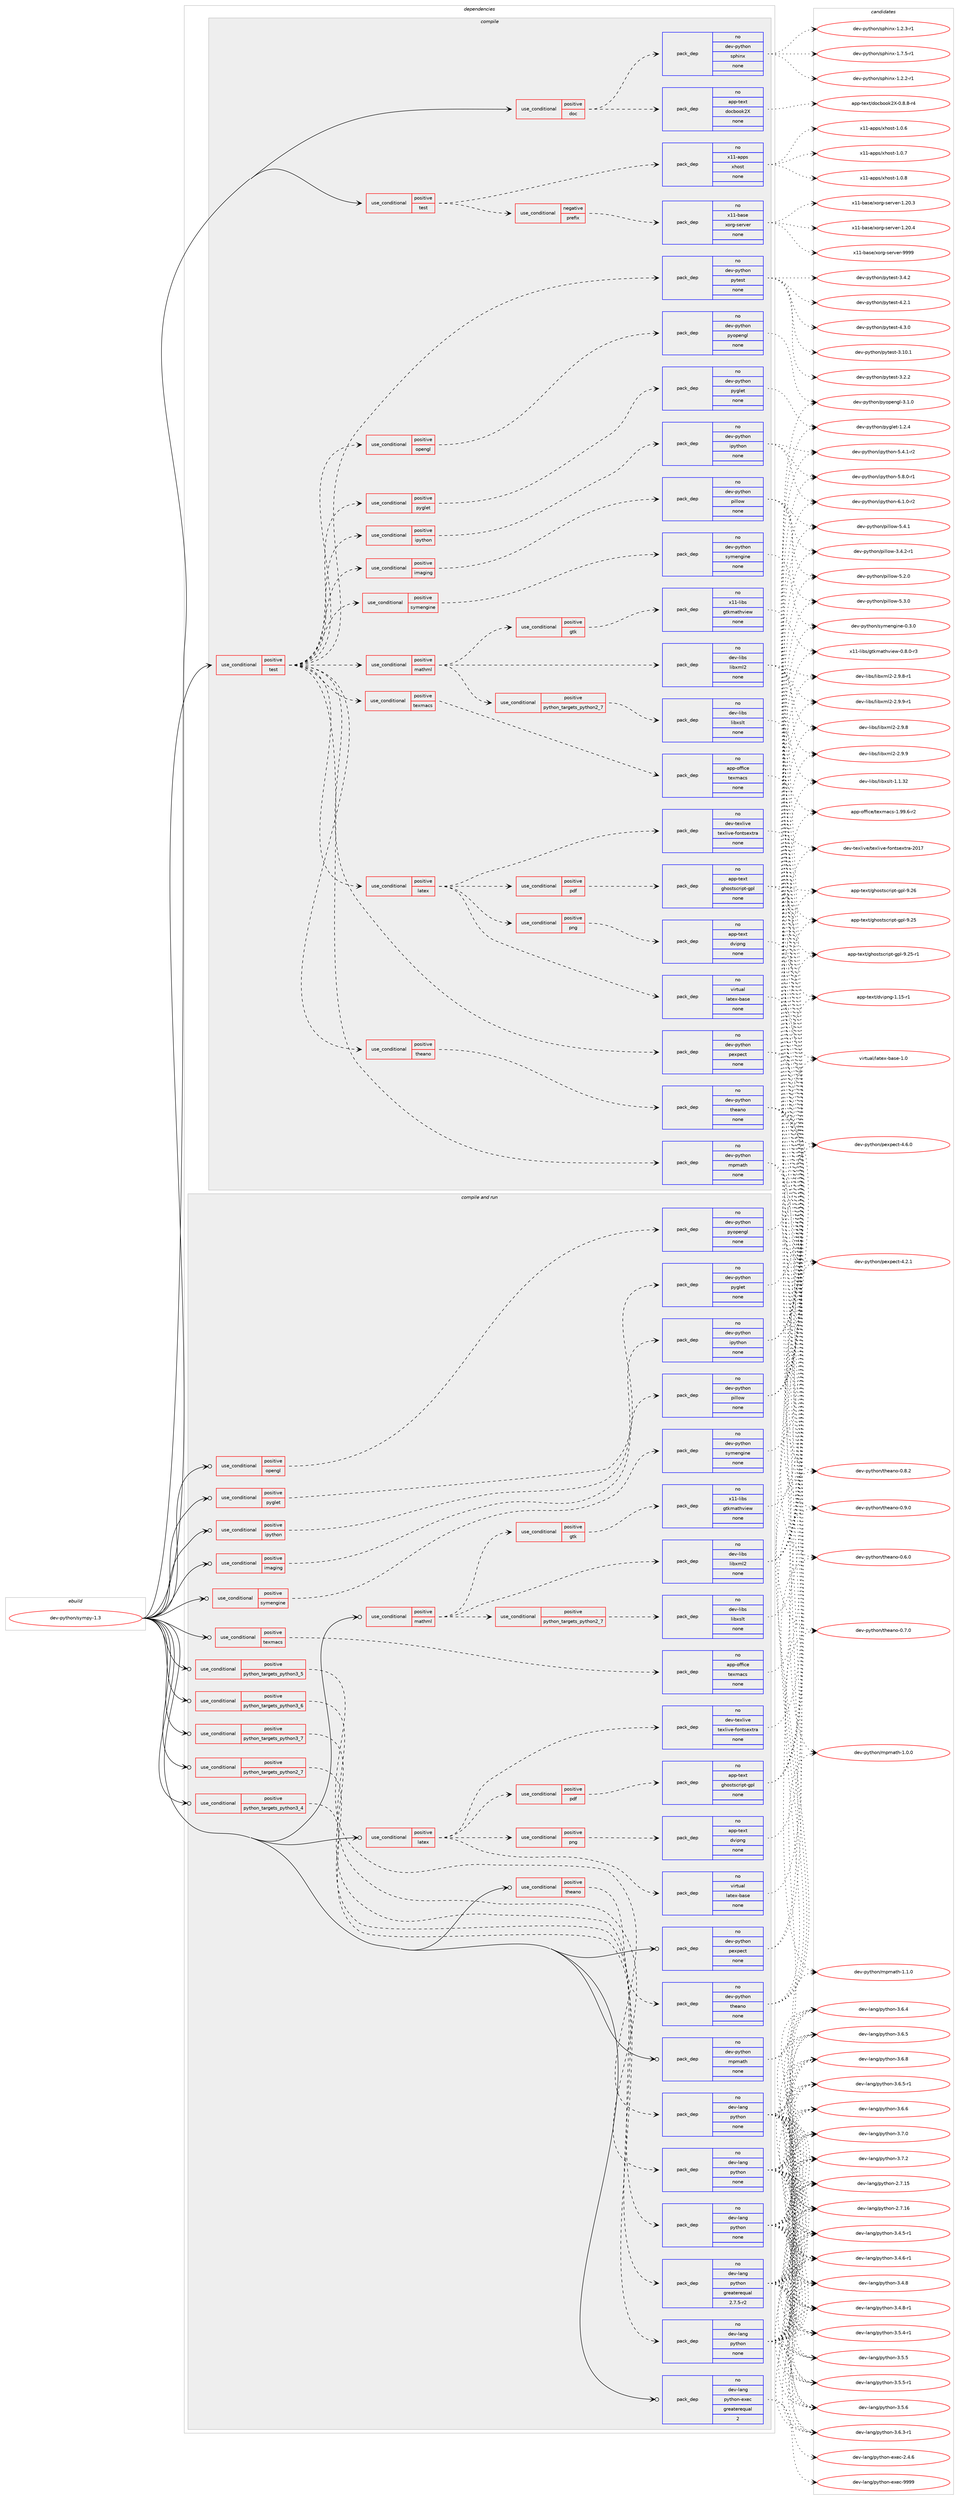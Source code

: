 digraph prolog {

# *************
# Graph options
# *************

newrank=true;
concentrate=true;
compound=true;
graph [rankdir=LR,fontname=Helvetica,fontsize=10,ranksep=1.5];#, ranksep=2.5, nodesep=0.2];
edge  [arrowhead=vee];
node  [fontname=Helvetica,fontsize=10];

# **********
# The ebuild
# **********

subgraph cluster_leftcol {
color=gray;
rank=same;
label=<<i>ebuild</i>>;
id [label="dev-python/sympy-1.3", color=red, width=4, href="../dev-python/sympy-1.3.svg"];
}

# ****************
# The dependencies
# ****************

subgraph cluster_midcol {
color=gray;
label=<<i>dependencies</i>>;
subgraph cluster_compile {
fillcolor="#eeeeee";
style=filled;
label=<<i>compile</i>>;
subgraph cond385517 {
dependency1443852 [label=<<TABLE BORDER="0" CELLBORDER="1" CELLSPACING="0" CELLPADDING="4"><TR><TD ROWSPAN="3" CELLPADDING="10">use_conditional</TD></TR><TR><TD>positive</TD></TR><TR><TD>doc</TD></TR></TABLE>>, shape=none, color=red];
subgraph pack1034972 {
dependency1443853 [label=<<TABLE BORDER="0" CELLBORDER="1" CELLSPACING="0" CELLPADDING="4" WIDTH="220"><TR><TD ROWSPAN="6" CELLPADDING="30">pack_dep</TD></TR><TR><TD WIDTH="110">no</TD></TR><TR><TD>dev-python</TD></TR><TR><TD>sphinx</TD></TR><TR><TD>none</TD></TR><TR><TD></TD></TR></TABLE>>, shape=none, color=blue];
}
dependency1443852:e -> dependency1443853:w [weight=20,style="dashed",arrowhead="vee"];
subgraph pack1034973 {
dependency1443854 [label=<<TABLE BORDER="0" CELLBORDER="1" CELLSPACING="0" CELLPADDING="4" WIDTH="220"><TR><TD ROWSPAN="6" CELLPADDING="30">pack_dep</TD></TR><TR><TD WIDTH="110">no</TD></TR><TR><TD>app-text</TD></TR><TR><TD>docbook2X</TD></TR><TR><TD>none</TD></TR><TR><TD></TD></TR></TABLE>>, shape=none, color=blue];
}
dependency1443852:e -> dependency1443854:w [weight=20,style="dashed",arrowhead="vee"];
}
id:e -> dependency1443852:w [weight=20,style="solid",arrowhead="vee"];
subgraph cond385518 {
dependency1443855 [label=<<TABLE BORDER="0" CELLBORDER="1" CELLSPACING="0" CELLPADDING="4"><TR><TD ROWSPAN="3" CELLPADDING="10">use_conditional</TD></TR><TR><TD>positive</TD></TR><TR><TD>test</TD></TR></TABLE>>, shape=none, color=red];
subgraph cond385519 {
dependency1443856 [label=<<TABLE BORDER="0" CELLBORDER="1" CELLSPACING="0" CELLPADDING="4"><TR><TD ROWSPAN="3" CELLPADDING="10">use_conditional</TD></TR><TR><TD>negative</TD></TR><TR><TD>prefix</TD></TR></TABLE>>, shape=none, color=red];
subgraph pack1034974 {
dependency1443857 [label=<<TABLE BORDER="0" CELLBORDER="1" CELLSPACING="0" CELLPADDING="4" WIDTH="220"><TR><TD ROWSPAN="6" CELLPADDING="30">pack_dep</TD></TR><TR><TD WIDTH="110">no</TD></TR><TR><TD>x11-base</TD></TR><TR><TD>xorg-server</TD></TR><TR><TD>none</TD></TR><TR><TD></TD></TR></TABLE>>, shape=none, color=blue];
}
dependency1443856:e -> dependency1443857:w [weight=20,style="dashed",arrowhead="vee"];
}
dependency1443855:e -> dependency1443856:w [weight=20,style="dashed",arrowhead="vee"];
subgraph pack1034975 {
dependency1443858 [label=<<TABLE BORDER="0" CELLBORDER="1" CELLSPACING="0" CELLPADDING="4" WIDTH="220"><TR><TD ROWSPAN="6" CELLPADDING="30">pack_dep</TD></TR><TR><TD WIDTH="110">no</TD></TR><TR><TD>x11-apps</TD></TR><TR><TD>xhost</TD></TR><TR><TD>none</TD></TR><TR><TD></TD></TR></TABLE>>, shape=none, color=blue];
}
dependency1443855:e -> dependency1443858:w [weight=20,style="dashed",arrowhead="vee"];
}
id:e -> dependency1443855:w [weight=20,style="solid",arrowhead="vee"];
subgraph cond385520 {
dependency1443859 [label=<<TABLE BORDER="0" CELLBORDER="1" CELLSPACING="0" CELLPADDING="4"><TR><TD ROWSPAN="3" CELLPADDING="10">use_conditional</TD></TR><TR><TD>positive</TD></TR><TR><TD>test</TD></TR></TABLE>>, shape=none, color=red];
subgraph pack1034976 {
dependency1443860 [label=<<TABLE BORDER="0" CELLBORDER="1" CELLSPACING="0" CELLPADDING="4" WIDTH="220"><TR><TD ROWSPAN="6" CELLPADDING="30">pack_dep</TD></TR><TR><TD WIDTH="110">no</TD></TR><TR><TD>dev-python</TD></TR><TR><TD>mpmath</TD></TR><TR><TD>none</TD></TR><TR><TD></TD></TR></TABLE>>, shape=none, color=blue];
}
dependency1443859:e -> dependency1443860:w [weight=20,style="dashed",arrowhead="vee"];
subgraph pack1034977 {
dependency1443861 [label=<<TABLE BORDER="0" CELLBORDER="1" CELLSPACING="0" CELLPADDING="4" WIDTH="220"><TR><TD ROWSPAN="6" CELLPADDING="30">pack_dep</TD></TR><TR><TD WIDTH="110">no</TD></TR><TR><TD>dev-python</TD></TR><TR><TD>pexpect</TD></TR><TR><TD>none</TD></TR><TR><TD></TD></TR></TABLE>>, shape=none, color=blue];
}
dependency1443859:e -> dependency1443861:w [weight=20,style="dashed",arrowhead="vee"];
subgraph cond385521 {
dependency1443862 [label=<<TABLE BORDER="0" CELLBORDER="1" CELLSPACING="0" CELLPADDING="4"><TR><TD ROWSPAN="3" CELLPADDING="10">use_conditional</TD></TR><TR><TD>positive</TD></TR><TR><TD>imaging</TD></TR></TABLE>>, shape=none, color=red];
subgraph pack1034978 {
dependency1443863 [label=<<TABLE BORDER="0" CELLBORDER="1" CELLSPACING="0" CELLPADDING="4" WIDTH="220"><TR><TD ROWSPAN="6" CELLPADDING="30">pack_dep</TD></TR><TR><TD WIDTH="110">no</TD></TR><TR><TD>dev-python</TD></TR><TR><TD>pillow</TD></TR><TR><TD>none</TD></TR><TR><TD></TD></TR></TABLE>>, shape=none, color=blue];
}
dependency1443862:e -> dependency1443863:w [weight=20,style="dashed",arrowhead="vee"];
}
dependency1443859:e -> dependency1443862:w [weight=20,style="dashed",arrowhead="vee"];
subgraph cond385522 {
dependency1443864 [label=<<TABLE BORDER="0" CELLBORDER="1" CELLSPACING="0" CELLPADDING="4"><TR><TD ROWSPAN="3" CELLPADDING="10">use_conditional</TD></TR><TR><TD>positive</TD></TR><TR><TD>ipython</TD></TR></TABLE>>, shape=none, color=red];
subgraph pack1034979 {
dependency1443865 [label=<<TABLE BORDER="0" CELLBORDER="1" CELLSPACING="0" CELLPADDING="4" WIDTH="220"><TR><TD ROWSPAN="6" CELLPADDING="30">pack_dep</TD></TR><TR><TD WIDTH="110">no</TD></TR><TR><TD>dev-python</TD></TR><TR><TD>ipython</TD></TR><TR><TD>none</TD></TR><TR><TD></TD></TR></TABLE>>, shape=none, color=blue];
}
dependency1443864:e -> dependency1443865:w [weight=20,style="dashed",arrowhead="vee"];
}
dependency1443859:e -> dependency1443864:w [weight=20,style="dashed",arrowhead="vee"];
subgraph cond385523 {
dependency1443866 [label=<<TABLE BORDER="0" CELLBORDER="1" CELLSPACING="0" CELLPADDING="4"><TR><TD ROWSPAN="3" CELLPADDING="10">use_conditional</TD></TR><TR><TD>positive</TD></TR><TR><TD>latex</TD></TR></TABLE>>, shape=none, color=red];
subgraph pack1034980 {
dependency1443867 [label=<<TABLE BORDER="0" CELLBORDER="1" CELLSPACING="0" CELLPADDING="4" WIDTH="220"><TR><TD ROWSPAN="6" CELLPADDING="30">pack_dep</TD></TR><TR><TD WIDTH="110">no</TD></TR><TR><TD>virtual</TD></TR><TR><TD>latex-base</TD></TR><TR><TD>none</TD></TR><TR><TD></TD></TR></TABLE>>, shape=none, color=blue];
}
dependency1443866:e -> dependency1443867:w [weight=20,style="dashed",arrowhead="vee"];
subgraph pack1034981 {
dependency1443868 [label=<<TABLE BORDER="0" CELLBORDER="1" CELLSPACING="0" CELLPADDING="4" WIDTH="220"><TR><TD ROWSPAN="6" CELLPADDING="30">pack_dep</TD></TR><TR><TD WIDTH="110">no</TD></TR><TR><TD>dev-texlive</TD></TR><TR><TD>texlive-fontsextra</TD></TR><TR><TD>none</TD></TR><TR><TD></TD></TR></TABLE>>, shape=none, color=blue];
}
dependency1443866:e -> dependency1443868:w [weight=20,style="dashed",arrowhead="vee"];
subgraph cond385524 {
dependency1443869 [label=<<TABLE BORDER="0" CELLBORDER="1" CELLSPACING="0" CELLPADDING="4"><TR><TD ROWSPAN="3" CELLPADDING="10">use_conditional</TD></TR><TR><TD>positive</TD></TR><TR><TD>png</TD></TR></TABLE>>, shape=none, color=red];
subgraph pack1034982 {
dependency1443870 [label=<<TABLE BORDER="0" CELLBORDER="1" CELLSPACING="0" CELLPADDING="4" WIDTH="220"><TR><TD ROWSPAN="6" CELLPADDING="30">pack_dep</TD></TR><TR><TD WIDTH="110">no</TD></TR><TR><TD>app-text</TD></TR><TR><TD>dvipng</TD></TR><TR><TD>none</TD></TR><TR><TD></TD></TR></TABLE>>, shape=none, color=blue];
}
dependency1443869:e -> dependency1443870:w [weight=20,style="dashed",arrowhead="vee"];
}
dependency1443866:e -> dependency1443869:w [weight=20,style="dashed",arrowhead="vee"];
subgraph cond385525 {
dependency1443871 [label=<<TABLE BORDER="0" CELLBORDER="1" CELLSPACING="0" CELLPADDING="4"><TR><TD ROWSPAN="3" CELLPADDING="10">use_conditional</TD></TR><TR><TD>positive</TD></TR><TR><TD>pdf</TD></TR></TABLE>>, shape=none, color=red];
subgraph pack1034983 {
dependency1443872 [label=<<TABLE BORDER="0" CELLBORDER="1" CELLSPACING="0" CELLPADDING="4" WIDTH="220"><TR><TD ROWSPAN="6" CELLPADDING="30">pack_dep</TD></TR><TR><TD WIDTH="110">no</TD></TR><TR><TD>app-text</TD></TR><TR><TD>ghostscript-gpl</TD></TR><TR><TD>none</TD></TR><TR><TD></TD></TR></TABLE>>, shape=none, color=blue];
}
dependency1443871:e -> dependency1443872:w [weight=20,style="dashed",arrowhead="vee"];
}
dependency1443866:e -> dependency1443871:w [weight=20,style="dashed",arrowhead="vee"];
}
dependency1443859:e -> dependency1443866:w [weight=20,style="dashed",arrowhead="vee"];
subgraph cond385526 {
dependency1443873 [label=<<TABLE BORDER="0" CELLBORDER="1" CELLSPACING="0" CELLPADDING="4"><TR><TD ROWSPAN="3" CELLPADDING="10">use_conditional</TD></TR><TR><TD>positive</TD></TR><TR><TD>mathml</TD></TR></TABLE>>, shape=none, color=red];
subgraph pack1034984 {
dependency1443874 [label=<<TABLE BORDER="0" CELLBORDER="1" CELLSPACING="0" CELLPADDING="4" WIDTH="220"><TR><TD ROWSPAN="6" CELLPADDING="30">pack_dep</TD></TR><TR><TD WIDTH="110">no</TD></TR><TR><TD>dev-libs</TD></TR><TR><TD>libxml2</TD></TR><TR><TD>none</TD></TR><TR><TD></TD></TR></TABLE>>, shape=none, color=blue];
}
dependency1443873:e -> dependency1443874:w [weight=20,style="dashed",arrowhead="vee"];
subgraph cond385527 {
dependency1443875 [label=<<TABLE BORDER="0" CELLBORDER="1" CELLSPACING="0" CELLPADDING="4"><TR><TD ROWSPAN="3" CELLPADDING="10">use_conditional</TD></TR><TR><TD>positive</TD></TR><TR><TD>python_targets_python2_7</TD></TR></TABLE>>, shape=none, color=red];
subgraph pack1034985 {
dependency1443876 [label=<<TABLE BORDER="0" CELLBORDER="1" CELLSPACING="0" CELLPADDING="4" WIDTH="220"><TR><TD ROWSPAN="6" CELLPADDING="30">pack_dep</TD></TR><TR><TD WIDTH="110">no</TD></TR><TR><TD>dev-libs</TD></TR><TR><TD>libxslt</TD></TR><TR><TD>none</TD></TR><TR><TD></TD></TR></TABLE>>, shape=none, color=blue];
}
dependency1443875:e -> dependency1443876:w [weight=20,style="dashed",arrowhead="vee"];
}
dependency1443873:e -> dependency1443875:w [weight=20,style="dashed",arrowhead="vee"];
subgraph cond385528 {
dependency1443877 [label=<<TABLE BORDER="0" CELLBORDER="1" CELLSPACING="0" CELLPADDING="4"><TR><TD ROWSPAN="3" CELLPADDING="10">use_conditional</TD></TR><TR><TD>positive</TD></TR><TR><TD>gtk</TD></TR></TABLE>>, shape=none, color=red];
subgraph pack1034986 {
dependency1443878 [label=<<TABLE BORDER="0" CELLBORDER="1" CELLSPACING="0" CELLPADDING="4" WIDTH="220"><TR><TD ROWSPAN="6" CELLPADDING="30">pack_dep</TD></TR><TR><TD WIDTH="110">no</TD></TR><TR><TD>x11-libs</TD></TR><TR><TD>gtkmathview</TD></TR><TR><TD>none</TD></TR><TR><TD></TD></TR></TABLE>>, shape=none, color=blue];
}
dependency1443877:e -> dependency1443878:w [weight=20,style="dashed",arrowhead="vee"];
}
dependency1443873:e -> dependency1443877:w [weight=20,style="dashed",arrowhead="vee"];
}
dependency1443859:e -> dependency1443873:w [weight=20,style="dashed",arrowhead="vee"];
subgraph cond385529 {
dependency1443879 [label=<<TABLE BORDER="0" CELLBORDER="1" CELLSPACING="0" CELLPADDING="4"><TR><TD ROWSPAN="3" CELLPADDING="10">use_conditional</TD></TR><TR><TD>positive</TD></TR><TR><TD>opengl</TD></TR></TABLE>>, shape=none, color=red];
subgraph pack1034987 {
dependency1443880 [label=<<TABLE BORDER="0" CELLBORDER="1" CELLSPACING="0" CELLPADDING="4" WIDTH="220"><TR><TD ROWSPAN="6" CELLPADDING="30">pack_dep</TD></TR><TR><TD WIDTH="110">no</TD></TR><TR><TD>dev-python</TD></TR><TR><TD>pyopengl</TD></TR><TR><TD>none</TD></TR><TR><TD></TD></TR></TABLE>>, shape=none, color=blue];
}
dependency1443879:e -> dependency1443880:w [weight=20,style="dashed",arrowhead="vee"];
}
dependency1443859:e -> dependency1443879:w [weight=20,style="dashed",arrowhead="vee"];
subgraph cond385530 {
dependency1443881 [label=<<TABLE BORDER="0" CELLBORDER="1" CELLSPACING="0" CELLPADDING="4"><TR><TD ROWSPAN="3" CELLPADDING="10">use_conditional</TD></TR><TR><TD>positive</TD></TR><TR><TD>pyglet</TD></TR></TABLE>>, shape=none, color=red];
subgraph pack1034988 {
dependency1443882 [label=<<TABLE BORDER="0" CELLBORDER="1" CELLSPACING="0" CELLPADDING="4" WIDTH="220"><TR><TD ROWSPAN="6" CELLPADDING="30">pack_dep</TD></TR><TR><TD WIDTH="110">no</TD></TR><TR><TD>dev-python</TD></TR><TR><TD>pyglet</TD></TR><TR><TD>none</TD></TR><TR><TD></TD></TR></TABLE>>, shape=none, color=blue];
}
dependency1443881:e -> dependency1443882:w [weight=20,style="dashed",arrowhead="vee"];
}
dependency1443859:e -> dependency1443881:w [weight=20,style="dashed",arrowhead="vee"];
subgraph cond385531 {
dependency1443883 [label=<<TABLE BORDER="0" CELLBORDER="1" CELLSPACING="0" CELLPADDING="4"><TR><TD ROWSPAN="3" CELLPADDING="10">use_conditional</TD></TR><TR><TD>positive</TD></TR><TR><TD>symengine</TD></TR></TABLE>>, shape=none, color=red];
subgraph pack1034989 {
dependency1443884 [label=<<TABLE BORDER="0" CELLBORDER="1" CELLSPACING="0" CELLPADDING="4" WIDTH="220"><TR><TD ROWSPAN="6" CELLPADDING="30">pack_dep</TD></TR><TR><TD WIDTH="110">no</TD></TR><TR><TD>dev-python</TD></TR><TR><TD>symengine</TD></TR><TR><TD>none</TD></TR><TR><TD></TD></TR></TABLE>>, shape=none, color=blue];
}
dependency1443883:e -> dependency1443884:w [weight=20,style="dashed",arrowhead="vee"];
}
dependency1443859:e -> dependency1443883:w [weight=20,style="dashed",arrowhead="vee"];
subgraph cond385532 {
dependency1443885 [label=<<TABLE BORDER="0" CELLBORDER="1" CELLSPACING="0" CELLPADDING="4"><TR><TD ROWSPAN="3" CELLPADDING="10">use_conditional</TD></TR><TR><TD>positive</TD></TR><TR><TD>texmacs</TD></TR></TABLE>>, shape=none, color=red];
subgraph pack1034990 {
dependency1443886 [label=<<TABLE BORDER="0" CELLBORDER="1" CELLSPACING="0" CELLPADDING="4" WIDTH="220"><TR><TD ROWSPAN="6" CELLPADDING="30">pack_dep</TD></TR><TR><TD WIDTH="110">no</TD></TR><TR><TD>app-office</TD></TR><TR><TD>texmacs</TD></TR><TR><TD>none</TD></TR><TR><TD></TD></TR></TABLE>>, shape=none, color=blue];
}
dependency1443885:e -> dependency1443886:w [weight=20,style="dashed",arrowhead="vee"];
}
dependency1443859:e -> dependency1443885:w [weight=20,style="dashed",arrowhead="vee"];
subgraph cond385533 {
dependency1443887 [label=<<TABLE BORDER="0" CELLBORDER="1" CELLSPACING="0" CELLPADDING="4"><TR><TD ROWSPAN="3" CELLPADDING="10">use_conditional</TD></TR><TR><TD>positive</TD></TR><TR><TD>theano</TD></TR></TABLE>>, shape=none, color=red];
subgraph pack1034991 {
dependency1443888 [label=<<TABLE BORDER="0" CELLBORDER="1" CELLSPACING="0" CELLPADDING="4" WIDTH="220"><TR><TD ROWSPAN="6" CELLPADDING="30">pack_dep</TD></TR><TR><TD WIDTH="110">no</TD></TR><TR><TD>dev-python</TD></TR><TR><TD>theano</TD></TR><TR><TD>none</TD></TR><TR><TD></TD></TR></TABLE>>, shape=none, color=blue];
}
dependency1443887:e -> dependency1443888:w [weight=20,style="dashed",arrowhead="vee"];
}
dependency1443859:e -> dependency1443887:w [weight=20,style="dashed",arrowhead="vee"];
subgraph pack1034992 {
dependency1443889 [label=<<TABLE BORDER="0" CELLBORDER="1" CELLSPACING="0" CELLPADDING="4" WIDTH="220"><TR><TD ROWSPAN="6" CELLPADDING="30">pack_dep</TD></TR><TR><TD WIDTH="110">no</TD></TR><TR><TD>dev-python</TD></TR><TR><TD>pytest</TD></TR><TR><TD>none</TD></TR><TR><TD></TD></TR></TABLE>>, shape=none, color=blue];
}
dependency1443859:e -> dependency1443889:w [weight=20,style="dashed",arrowhead="vee"];
}
id:e -> dependency1443859:w [weight=20,style="solid",arrowhead="vee"];
}
subgraph cluster_compileandrun {
fillcolor="#eeeeee";
style=filled;
label=<<i>compile and run</i>>;
subgraph cond385534 {
dependency1443890 [label=<<TABLE BORDER="0" CELLBORDER="1" CELLSPACING="0" CELLPADDING="4"><TR><TD ROWSPAN="3" CELLPADDING="10">use_conditional</TD></TR><TR><TD>positive</TD></TR><TR><TD>imaging</TD></TR></TABLE>>, shape=none, color=red];
subgraph pack1034993 {
dependency1443891 [label=<<TABLE BORDER="0" CELLBORDER="1" CELLSPACING="0" CELLPADDING="4" WIDTH="220"><TR><TD ROWSPAN="6" CELLPADDING="30">pack_dep</TD></TR><TR><TD WIDTH="110">no</TD></TR><TR><TD>dev-python</TD></TR><TR><TD>pillow</TD></TR><TR><TD>none</TD></TR><TR><TD></TD></TR></TABLE>>, shape=none, color=blue];
}
dependency1443890:e -> dependency1443891:w [weight=20,style="dashed",arrowhead="vee"];
}
id:e -> dependency1443890:w [weight=20,style="solid",arrowhead="odotvee"];
subgraph cond385535 {
dependency1443892 [label=<<TABLE BORDER="0" CELLBORDER="1" CELLSPACING="0" CELLPADDING="4"><TR><TD ROWSPAN="3" CELLPADDING="10">use_conditional</TD></TR><TR><TD>positive</TD></TR><TR><TD>ipython</TD></TR></TABLE>>, shape=none, color=red];
subgraph pack1034994 {
dependency1443893 [label=<<TABLE BORDER="0" CELLBORDER="1" CELLSPACING="0" CELLPADDING="4" WIDTH="220"><TR><TD ROWSPAN="6" CELLPADDING="30">pack_dep</TD></TR><TR><TD WIDTH="110">no</TD></TR><TR><TD>dev-python</TD></TR><TR><TD>ipython</TD></TR><TR><TD>none</TD></TR><TR><TD></TD></TR></TABLE>>, shape=none, color=blue];
}
dependency1443892:e -> dependency1443893:w [weight=20,style="dashed",arrowhead="vee"];
}
id:e -> dependency1443892:w [weight=20,style="solid",arrowhead="odotvee"];
subgraph cond385536 {
dependency1443894 [label=<<TABLE BORDER="0" CELLBORDER="1" CELLSPACING="0" CELLPADDING="4"><TR><TD ROWSPAN="3" CELLPADDING="10">use_conditional</TD></TR><TR><TD>positive</TD></TR><TR><TD>latex</TD></TR></TABLE>>, shape=none, color=red];
subgraph pack1034995 {
dependency1443895 [label=<<TABLE BORDER="0" CELLBORDER="1" CELLSPACING="0" CELLPADDING="4" WIDTH="220"><TR><TD ROWSPAN="6" CELLPADDING="30">pack_dep</TD></TR><TR><TD WIDTH="110">no</TD></TR><TR><TD>virtual</TD></TR><TR><TD>latex-base</TD></TR><TR><TD>none</TD></TR><TR><TD></TD></TR></TABLE>>, shape=none, color=blue];
}
dependency1443894:e -> dependency1443895:w [weight=20,style="dashed",arrowhead="vee"];
subgraph pack1034996 {
dependency1443896 [label=<<TABLE BORDER="0" CELLBORDER="1" CELLSPACING="0" CELLPADDING="4" WIDTH="220"><TR><TD ROWSPAN="6" CELLPADDING="30">pack_dep</TD></TR><TR><TD WIDTH="110">no</TD></TR><TR><TD>dev-texlive</TD></TR><TR><TD>texlive-fontsextra</TD></TR><TR><TD>none</TD></TR><TR><TD></TD></TR></TABLE>>, shape=none, color=blue];
}
dependency1443894:e -> dependency1443896:w [weight=20,style="dashed",arrowhead="vee"];
subgraph cond385537 {
dependency1443897 [label=<<TABLE BORDER="0" CELLBORDER="1" CELLSPACING="0" CELLPADDING="4"><TR><TD ROWSPAN="3" CELLPADDING="10">use_conditional</TD></TR><TR><TD>positive</TD></TR><TR><TD>png</TD></TR></TABLE>>, shape=none, color=red];
subgraph pack1034997 {
dependency1443898 [label=<<TABLE BORDER="0" CELLBORDER="1" CELLSPACING="0" CELLPADDING="4" WIDTH="220"><TR><TD ROWSPAN="6" CELLPADDING="30">pack_dep</TD></TR><TR><TD WIDTH="110">no</TD></TR><TR><TD>app-text</TD></TR><TR><TD>dvipng</TD></TR><TR><TD>none</TD></TR><TR><TD></TD></TR></TABLE>>, shape=none, color=blue];
}
dependency1443897:e -> dependency1443898:w [weight=20,style="dashed",arrowhead="vee"];
}
dependency1443894:e -> dependency1443897:w [weight=20,style="dashed",arrowhead="vee"];
subgraph cond385538 {
dependency1443899 [label=<<TABLE BORDER="0" CELLBORDER="1" CELLSPACING="0" CELLPADDING="4"><TR><TD ROWSPAN="3" CELLPADDING="10">use_conditional</TD></TR><TR><TD>positive</TD></TR><TR><TD>pdf</TD></TR></TABLE>>, shape=none, color=red];
subgraph pack1034998 {
dependency1443900 [label=<<TABLE BORDER="0" CELLBORDER="1" CELLSPACING="0" CELLPADDING="4" WIDTH="220"><TR><TD ROWSPAN="6" CELLPADDING="30">pack_dep</TD></TR><TR><TD WIDTH="110">no</TD></TR><TR><TD>app-text</TD></TR><TR><TD>ghostscript-gpl</TD></TR><TR><TD>none</TD></TR><TR><TD></TD></TR></TABLE>>, shape=none, color=blue];
}
dependency1443899:e -> dependency1443900:w [weight=20,style="dashed",arrowhead="vee"];
}
dependency1443894:e -> dependency1443899:w [weight=20,style="dashed",arrowhead="vee"];
}
id:e -> dependency1443894:w [weight=20,style="solid",arrowhead="odotvee"];
subgraph cond385539 {
dependency1443901 [label=<<TABLE BORDER="0" CELLBORDER="1" CELLSPACING="0" CELLPADDING="4"><TR><TD ROWSPAN="3" CELLPADDING="10">use_conditional</TD></TR><TR><TD>positive</TD></TR><TR><TD>mathml</TD></TR></TABLE>>, shape=none, color=red];
subgraph pack1034999 {
dependency1443902 [label=<<TABLE BORDER="0" CELLBORDER="1" CELLSPACING="0" CELLPADDING="4" WIDTH="220"><TR><TD ROWSPAN="6" CELLPADDING="30">pack_dep</TD></TR><TR><TD WIDTH="110">no</TD></TR><TR><TD>dev-libs</TD></TR><TR><TD>libxml2</TD></TR><TR><TD>none</TD></TR><TR><TD></TD></TR></TABLE>>, shape=none, color=blue];
}
dependency1443901:e -> dependency1443902:w [weight=20,style="dashed",arrowhead="vee"];
subgraph cond385540 {
dependency1443903 [label=<<TABLE BORDER="0" CELLBORDER="1" CELLSPACING="0" CELLPADDING="4"><TR><TD ROWSPAN="3" CELLPADDING="10">use_conditional</TD></TR><TR><TD>positive</TD></TR><TR><TD>python_targets_python2_7</TD></TR></TABLE>>, shape=none, color=red];
subgraph pack1035000 {
dependency1443904 [label=<<TABLE BORDER="0" CELLBORDER="1" CELLSPACING="0" CELLPADDING="4" WIDTH="220"><TR><TD ROWSPAN="6" CELLPADDING="30">pack_dep</TD></TR><TR><TD WIDTH="110">no</TD></TR><TR><TD>dev-libs</TD></TR><TR><TD>libxslt</TD></TR><TR><TD>none</TD></TR><TR><TD></TD></TR></TABLE>>, shape=none, color=blue];
}
dependency1443903:e -> dependency1443904:w [weight=20,style="dashed",arrowhead="vee"];
}
dependency1443901:e -> dependency1443903:w [weight=20,style="dashed",arrowhead="vee"];
subgraph cond385541 {
dependency1443905 [label=<<TABLE BORDER="0" CELLBORDER="1" CELLSPACING="0" CELLPADDING="4"><TR><TD ROWSPAN="3" CELLPADDING="10">use_conditional</TD></TR><TR><TD>positive</TD></TR><TR><TD>gtk</TD></TR></TABLE>>, shape=none, color=red];
subgraph pack1035001 {
dependency1443906 [label=<<TABLE BORDER="0" CELLBORDER="1" CELLSPACING="0" CELLPADDING="4" WIDTH="220"><TR><TD ROWSPAN="6" CELLPADDING="30">pack_dep</TD></TR><TR><TD WIDTH="110">no</TD></TR><TR><TD>x11-libs</TD></TR><TR><TD>gtkmathview</TD></TR><TR><TD>none</TD></TR><TR><TD></TD></TR></TABLE>>, shape=none, color=blue];
}
dependency1443905:e -> dependency1443906:w [weight=20,style="dashed",arrowhead="vee"];
}
dependency1443901:e -> dependency1443905:w [weight=20,style="dashed",arrowhead="vee"];
}
id:e -> dependency1443901:w [weight=20,style="solid",arrowhead="odotvee"];
subgraph cond385542 {
dependency1443907 [label=<<TABLE BORDER="0" CELLBORDER="1" CELLSPACING="0" CELLPADDING="4"><TR><TD ROWSPAN="3" CELLPADDING="10">use_conditional</TD></TR><TR><TD>positive</TD></TR><TR><TD>opengl</TD></TR></TABLE>>, shape=none, color=red];
subgraph pack1035002 {
dependency1443908 [label=<<TABLE BORDER="0" CELLBORDER="1" CELLSPACING="0" CELLPADDING="4" WIDTH="220"><TR><TD ROWSPAN="6" CELLPADDING="30">pack_dep</TD></TR><TR><TD WIDTH="110">no</TD></TR><TR><TD>dev-python</TD></TR><TR><TD>pyopengl</TD></TR><TR><TD>none</TD></TR><TR><TD></TD></TR></TABLE>>, shape=none, color=blue];
}
dependency1443907:e -> dependency1443908:w [weight=20,style="dashed",arrowhead="vee"];
}
id:e -> dependency1443907:w [weight=20,style="solid",arrowhead="odotvee"];
subgraph cond385543 {
dependency1443909 [label=<<TABLE BORDER="0" CELLBORDER="1" CELLSPACING="0" CELLPADDING="4"><TR><TD ROWSPAN="3" CELLPADDING="10">use_conditional</TD></TR><TR><TD>positive</TD></TR><TR><TD>pyglet</TD></TR></TABLE>>, shape=none, color=red];
subgraph pack1035003 {
dependency1443910 [label=<<TABLE BORDER="0" CELLBORDER="1" CELLSPACING="0" CELLPADDING="4" WIDTH="220"><TR><TD ROWSPAN="6" CELLPADDING="30">pack_dep</TD></TR><TR><TD WIDTH="110">no</TD></TR><TR><TD>dev-python</TD></TR><TR><TD>pyglet</TD></TR><TR><TD>none</TD></TR><TR><TD></TD></TR></TABLE>>, shape=none, color=blue];
}
dependency1443909:e -> dependency1443910:w [weight=20,style="dashed",arrowhead="vee"];
}
id:e -> dependency1443909:w [weight=20,style="solid",arrowhead="odotvee"];
subgraph cond385544 {
dependency1443911 [label=<<TABLE BORDER="0" CELLBORDER="1" CELLSPACING="0" CELLPADDING="4"><TR><TD ROWSPAN="3" CELLPADDING="10">use_conditional</TD></TR><TR><TD>positive</TD></TR><TR><TD>python_targets_python2_7</TD></TR></TABLE>>, shape=none, color=red];
subgraph pack1035004 {
dependency1443912 [label=<<TABLE BORDER="0" CELLBORDER="1" CELLSPACING="0" CELLPADDING="4" WIDTH="220"><TR><TD ROWSPAN="6" CELLPADDING="30">pack_dep</TD></TR><TR><TD WIDTH="110">no</TD></TR><TR><TD>dev-lang</TD></TR><TR><TD>python</TD></TR><TR><TD>greaterequal</TD></TR><TR><TD>2.7.5-r2</TD></TR></TABLE>>, shape=none, color=blue];
}
dependency1443911:e -> dependency1443912:w [weight=20,style="dashed",arrowhead="vee"];
}
id:e -> dependency1443911:w [weight=20,style="solid",arrowhead="odotvee"];
subgraph cond385545 {
dependency1443913 [label=<<TABLE BORDER="0" CELLBORDER="1" CELLSPACING="0" CELLPADDING="4"><TR><TD ROWSPAN="3" CELLPADDING="10">use_conditional</TD></TR><TR><TD>positive</TD></TR><TR><TD>python_targets_python3_4</TD></TR></TABLE>>, shape=none, color=red];
subgraph pack1035005 {
dependency1443914 [label=<<TABLE BORDER="0" CELLBORDER="1" CELLSPACING="0" CELLPADDING="4" WIDTH="220"><TR><TD ROWSPAN="6" CELLPADDING="30">pack_dep</TD></TR><TR><TD WIDTH="110">no</TD></TR><TR><TD>dev-lang</TD></TR><TR><TD>python</TD></TR><TR><TD>none</TD></TR><TR><TD></TD></TR></TABLE>>, shape=none, color=blue];
}
dependency1443913:e -> dependency1443914:w [weight=20,style="dashed",arrowhead="vee"];
}
id:e -> dependency1443913:w [weight=20,style="solid",arrowhead="odotvee"];
subgraph cond385546 {
dependency1443915 [label=<<TABLE BORDER="0" CELLBORDER="1" CELLSPACING="0" CELLPADDING="4"><TR><TD ROWSPAN="3" CELLPADDING="10">use_conditional</TD></TR><TR><TD>positive</TD></TR><TR><TD>python_targets_python3_5</TD></TR></TABLE>>, shape=none, color=red];
subgraph pack1035006 {
dependency1443916 [label=<<TABLE BORDER="0" CELLBORDER="1" CELLSPACING="0" CELLPADDING="4" WIDTH="220"><TR><TD ROWSPAN="6" CELLPADDING="30">pack_dep</TD></TR><TR><TD WIDTH="110">no</TD></TR><TR><TD>dev-lang</TD></TR><TR><TD>python</TD></TR><TR><TD>none</TD></TR><TR><TD></TD></TR></TABLE>>, shape=none, color=blue];
}
dependency1443915:e -> dependency1443916:w [weight=20,style="dashed",arrowhead="vee"];
}
id:e -> dependency1443915:w [weight=20,style="solid",arrowhead="odotvee"];
subgraph cond385547 {
dependency1443917 [label=<<TABLE BORDER="0" CELLBORDER="1" CELLSPACING="0" CELLPADDING="4"><TR><TD ROWSPAN="3" CELLPADDING="10">use_conditional</TD></TR><TR><TD>positive</TD></TR><TR><TD>python_targets_python3_6</TD></TR></TABLE>>, shape=none, color=red];
subgraph pack1035007 {
dependency1443918 [label=<<TABLE BORDER="0" CELLBORDER="1" CELLSPACING="0" CELLPADDING="4" WIDTH="220"><TR><TD ROWSPAN="6" CELLPADDING="30">pack_dep</TD></TR><TR><TD WIDTH="110">no</TD></TR><TR><TD>dev-lang</TD></TR><TR><TD>python</TD></TR><TR><TD>none</TD></TR><TR><TD></TD></TR></TABLE>>, shape=none, color=blue];
}
dependency1443917:e -> dependency1443918:w [weight=20,style="dashed",arrowhead="vee"];
}
id:e -> dependency1443917:w [weight=20,style="solid",arrowhead="odotvee"];
subgraph cond385548 {
dependency1443919 [label=<<TABLE BORDER="0" CELLBORDER="1" CELLSPACING="0" CELLPADDING="4"><TR><TD ROWSPAN="3" CELLPADDING="10">use_conditional</TD></TR><TR><TD>positive</TD></TR><TR><TD>python_targets_python3_7</TD></TR></TABLE>>, shape=none, color=red];
subgraph pack1035008 {
dependency1443920 [label=<<TABLE BORDER="0" CELLBORDER="1" CELLSPACING="0" CELLPADDING="4" WIDTH="220"><TR><TD ROWSPAN="6" CELLPADDING="30">pack_dep</TD></TR><TR><TD WIDTH="110">no</TD></TR><TR><TD>dev-lang</TD></TR><TR><TD>python</TD></TR><TR><TD>none</TD></TR><TR><TD></TD></TR></TABLE>>, shape=none, color=blue];
}
dependency1443919:e -> dependency1443920:w [weight=20,style="dashed",arrowhead="vee"];
}
id:e -> dependency1443919:w [weight=20,style="solid",arrowhead="odotvee"];
subgraph cond385549 {
dependency1443921 [label=<<TABLE BORDER="0" CELLBORDER="1" CELLSPACING="0" CELLPADDING="4"><TR><TD ROWSPAN="3" CELLPADDING="10">use_conditional</TD></TR><TR><TD>positive</TD></TR><TR><TD>symengine</TD></TR></TABLE>>, shape=none, color=red];
subgraph pack1035009 {
dependency1443922 [label=<<TABLE BORDER="0" CELLBORDER="1" CELLSPACING="0" CELLPADDING="4" WIDTH="220"><TR><TD ROWSPAN="6" CELLPADDING="30">pack_dep</TD></TR><TR><TD WIDTH="110">no</TD></TR><TR><TD>dev-python</TD></TR><TR><TD>symengine</TD></TR><TR><TD>none</TD></TR><TR><TD></TD></TR></TABLE>>, shape=none, color=blue];
}
dependency1443921:e -> dependency1443922:w [weight=20,style="dashed",arrowhead="vee"];
}
id:e -> dependency1443921:w [weight=20,style="solid",arrowhead="odotvee"];
subgraph cond385550 {
dependency1443923 [label=<<TABLE BORDER="0" CELLBORDER="1" CELLSPACING="0" CELLPADDING="4"><TR><TD ROWSPAN="3" CELLPADDING="10">use_conditional</TD></TR><TR><TD>positive</TD></TR><TR><TD>texmacs</TD></TR></TABLE>>, shape=none, color=red];
subgraph pack1035010 {
dependency1443924 [label=<<TABLE BORDER="0" CELLBORDER="1" CELLSPACING="0" CELLPADDING="4" WIDTH="220"><TR><TD ROWSPAN="6" CELLPADDING="30">pack_dep</TD></TR><TR><TD WIDTH="110">no</TD></TR><TR><TD>app-office</TD></TR><TR><TD>texmacs</TD></TR><TR><TD>none</TD></TR><TR><TD></TD></TR></TABLE>>, shape=none, color=blue];
}
dependency1443923:e -> dependency1443924:w [weight=20,style="dashed",arrowhead="vee"];
}
id:e -> dependency1443923:w [weight=20,style="solid",arrowhead="odotvee"];
subgraph cond385551 {
dependency1443925 [label=<<TABLE BORDER="0" CELLBORDER="1" CELLSPACING="0" CELLPADDING="4"><TR><TD ROWSPAN="3" CELLPADDING="10">use_conditional</TD></TR><TR><TD>positive</TD></TR><TR><TD>theano</TD></TR></TABLE>>, shape=none, color=red];
subgraph pack1035011 {
dependency1443926 [label=<<TABLE BORDER="0" CELLBORDER="1" CELLSPACING="0" CELLPADDING="4" WIDTH="220"><TR><TD ROWSPAN="6" CELLPADDING="30">pack_dep</TD></TR><TR><TD WIDTH="110">no</TD></TR><TR><TD>dev-python</TD></TR><TR><TD>theano</TD></TR><TR><TD>none</TD></TR><TR><TD></TD></TR></TABLE>>, shape=none, color=blue];
}
dependency1443925:e -> dependency1443926:w [weight=20,style="dashed",arrowhead="vee"];
}
id:e -> dependency1443925:w [weight=20,style="solid",arrowhead="odotvee"];
subgraph pack1035012 {
dependency1443927 [label=<<TABLE BORDER="0" CELLBORDER="1" CELLSPACING="0" CELLPADDING="4" WIDTH="220"><TR><TD ROWSPAN="6" CELLPADDING="30">pack_dep</TD></TR><TR><TD WIDTH="110">no</TD></TR><TR><TD>dev-lang</TD></TR><TR><TD>python-exec</TD></TR><TR><TD>greaterequal</TD></TR><TR><TD>2</TD></TR></TABLE>>, shape=none, color=blue];
}
id:e -> dependency1443927:w [weight=20,style="solid",arrowhead="odotvee"];
subgraph pack1035013 {
dependency1443928 [label=<<TABLE BORDER="0" CELLBORDER="1" CELLSPACING="0" CELLPADDING="4" WIDTH="220"><TR><TD ROWSPAN="6" CELLPADDING="30">pack_dep</TD></TR><TR><TD WIDTH="110">no</TD></TR><TR><TD>dev-python</TD></TR><TR><TD>mpmath</TD></TR><TR><TD>none</TD></TR><TR><TD></TD></TR></TABLE>>, shape=none, color=blue];
}
id:e -> dependency1443928:w [weight=20,style="solid",arrowhead="odotvee"];
subgraph pack1035014 {
dependency1443929 [label=<<TABLE BORDER="0" CELLBORDER="1" CELLSPACING="0" CELLPADDING="4" WIDTH="220"><TR><TD ROWSPAN="6" CELLPADDING="30">pack_dep</TD></TR><TR><TD WIDTH="110">no</TD></TR><TR><TD>dev-python</TD></TR><TR><TD>pexpect</TD></TR><TR><TD>none</TD></TR><TR><TD></TD></TR></TABLE>>, shape=none, color=blue];
}
id:e -> dependency1443929:w [weight=20,style="solid",arrowhead="odotvee"];
}
subgraph cluster_run {
fillcolor="#eeeeee";
style=filled;
label=<<i>run</i>>;
}
}

# **************
# The candidates
# **************

subgraph cluster_choices {
rank=same;
color=gray;
label=<<i>candidates</i>>;

subgraph choice1034972 {
color=black;
nodesep=1;
choice10010111845112121116104111110471151121041051101204549465046504511449 [label="dev-python/sphinx-1.2.2-r1", color=red, width=4,href="../dev-python/sphinx-1.2.2-r1.svg"];
choice10010111845112121116104111110471151121041051101204549465046514511449 [label="dev-python/sphinx-1.2.3-r1", color=red, width=4,href="../dev-python/sphinx-1.2.3-r1.svg"];
choice10010111845112121116104111110471151121041051101204549465546534511449 [label="dev-python/sphinx-1.7.5-r1", color=red, width=4,href="../dev-python/sphinx-1.7.5-r1.svg"];
dependency1443853:e -> choice10010111845112121116104111110471151121041051101204549465046504511449:w [style=dotted,weight="100"];
dependency1443853:e -> choice10010111845112121116104111110471151121041051101204549465046514511449:w [style=dotted,weight="100"];
dependency1443853:e -> choice10010111845112121116104111110471151121041051101204549465546534511449:w [style=dotted,weight="100"];
}
subgraph choice1034973 {
color=black;
nodesep=1;
choice971121124511610112011647100111999811111110750884548465646564511452 [label="app-text/docbook2X-0.8.8-r4", color=red, width=4,href="../app-text/docbook2X-0.8.8-r4.svg"];
dependency1443854:e -> choice971121124511610112011647100111999811111110750884548465646564511452:w [style=dotted,weight="100"];
}
subgraph choice1034974 {
color=black;
nodesep=1;
choice1204949459897115101471201111141034511510111411810111445494650484651 [label="x11-base/xorg-server-1.20.3", color=red, width=4,href="../x11-base/xorg-server-1.20.3.svg"];
choice1204949459897115101471201111141034511510111411810111445494650484652 [label="x11-base/xorg-server-1.20.4", color=red, width=4,href="../x11-base/xorg-server-1.20.4.svg"];
choice120494945989711510147120111114103451151011141181011144557575757 [label="x11-base/xorg-server-9999", color=red, width=4,href="../x11-base/xorg-server-9999.svg"];
dependency1443857:e -> choice1204949459897115101471201111141034511510111411810111445494650484651:w [style=dotted,weight="100"];
dependency1443857:e -> choice1204949459897115101471201111141034511510111411810111445494650484652:w [style=dotted,weight="100"];
dependency1443857:e -> choice120494945989711510147120111114103451151011141181011144557575757:w [style=dotted,weight="100"];
}
subgraph choice1034975 {
color=black;
nodesep=1;
choice1204949459711211211547120104111115116454946484654 [label="x11-apps/xhost-1.0.6", color=red, width=4,href="../x11-apps/xhost-1.0.6.svg"];
choice1204949459711211211547120104111115116454946484655 [label="x11-apps/xhost-1.0.7", color=red, width=4,href="../x11-apps/xhost-1.0.7.svg"];
choice1204949459711211211547120104111115116454946484656 [label="x11-apps/xhost-1.0.8", color=red, width=4,href="../x11-apps/xhost-1.0.8.svg"];
dependency1443858:e -> choice1204949459711211211547120104111115116454946484654:w [style=dotted,weight="100"];
dependency1443858:e -> choice1204949459711211211547120104111115116454946484655:w [style=dotted,weight="100"];
dependency1443858:e -> choice1204949459711211211547120104111115116454946484656:w [style=dotted,weight="100"];
}
subgraph choice1034976 {
color=black;
nodesep=1;
choice100101118451121211161041111104710911210997116104454946484648 [label="dev-python/mpmath-1.0.0", color=red, width=4,href="../dev-python/mpmath-1.0.0.svg"];
choice100101118451121211161041111104710911210997116104454946494648 [label="dev-python/mpmath-1.1.0", color=red, width=4,href="../dev-python/mpmath-1.1.0.svg"];
dependency1443860:e -> choice100101118451121211161041111104710911210997116104454946484648:w [style=dotted,weight="100"];
dependency1443860:e -> choice100101118451121211161041111104710911210997116104454946494648:w [style=dotted,weight="100"];
}
subgraph choice1034977 {
color=black;
nodesep=1;
choice100101118451121211161041111104711210112011210199116455246504649 [label="dev-python/pexpect-4.2.1", color=red, width=4,href="../dev-python/pexpect-4.2.1.svg"];
choice100101118451121211161041111104711210112011210199116455246544648 [label="dev-python/pexpect-4.6.0", color=red, width=4,href="../dev-python/pexpect-4.6.0.svg"];
dependency1443861:e -> choice100101118451121211161041111104711210112011210199116455246504649:w [style=dotted,weight="100"];
dependency1443861:e -> choice100101118451121211161041111104711210112011210199116455246544648:w [style=dotted,weight="100"];
}
subgraph choice1034978 {
color=black;
nodesep=1;
choice10010111845112121116104111110471121051081081111194551465246504511449 [label="dev-python/pillow-3.4.2-r1", color=red, width=4,href="../dev-python/pillow-3.4.2-r1.svg"];
choice1001011184511212111610411111047112105108108111119455346504648 [label="dev-python/pillow-5.2.0", color=red, width=4,href="../dev-python/pillow-5.2.0.svg"];
choice1001011184511212111610411111047112105108108111119455346514648 [label="dev-python/pillow-5.3.0", color=red, width=4,href="../dev-python/pillow-5.3.0.svg"];
choice1001011184511212111610411111047112105108108111119455346524649 [label="dev-python/pillow-5.4.1", color=red, width=4,href="../dev-python/pillow-5.4.1.svg"];
dependency1443863:e -> choice10010111845112121116104111110471121051081081111194551465246504511449:w [style=dotted,weight="100"];
dependency1443863:e -> choice1001011184511212111610411111047112105108108111119455346504648:w [style=dotted,weight="100"];
dependency1443863:e -> choice1001011184511212111610411111047112105108108111119455346514648:w [style=dotted,weight="100"];
dependency1443863:e -> choice1001011184511212111610411111047112105108108111119455346524649:w [style=dotted,weight="100"];
}
subgraph choice1034979 {
color=black;
nodesep=1;
choice10010111845112121116104111110471051121211161041111104553465246494511450 [label="dev-python/ipython-5.4.1-r2", color=red, width=4,href="../dev-python/ipython-5.4.1-r2.svg"];
choice10010111845112121116104111110471051121211161041111104553465646484511449 [label="dev-python/ipython-5.8.0-r1", color=red, width=4,href="../dev-python/ipython-5.8.0-r1.svg"];
choice10010111845112121116104111110471051121211161041111104554464946484511450 [label="dev-python/ipython-6.1.0-r2", color=red, width=4,href="../dev-python/ipython-6.1.0-r2.svg"];
dependency1443865:e -> choice10010111845112121116104111110471051121211161041111104553465246494511450:w [style=dotted,weight="100"];
dependency1443865:e -> choice10010111845112121116104111110471051121211161041111104553465646484511449:w [style=dotted,weight="100"];
dependency1443865:e -> choice10010111845112121116104111110471051121211161041111104554464946484511450:w [style=dotted,weight="100"];
}
subgraph choice1034980 {
color=black;
nodesep=1;
choice11810511411611797108471089711610112045989711510145494648 [label="virtual/latex-base-1.0", color=red, width=4,href="../virtual/latex-base-1.0.svg"];
dependency1443867:e -> choice11810511411611797108471089711610112045989711510145494648:w [style=dotted,weight="100"];
}
subgraph choice1034981 {
color=black;
nodesep=1;
choice100101118451161011201081051181014711610112010810511810145102111110116115101120116114974550484955 [label="dev-texlive/texlive-fontsextra-2017", color=red, width=4,href="../dev-texlive/texlive-fontsextra-2017.svg"];
dependency1443868:e -> choice100101118451161011201081051181014711610112010810511810145102111110116115101120116114974550484955:w [style=dotted,weight="100"];
}
subgraph choice1034982 {
color=black;
nodesep=1;
choice97112112451161011201164710011810511211010345494649534511449 [label="app-text/dvipng-1.15-r1", color=red, width=4,href="../app-text/dvipng-1.15-r1.svg"];
dependency1443870:e -> choice97112112451161011201164710011810511211010345494649534511449:w [style=dotted,weight="100"];
}
subgraph choice1034983 {
color=black;
nodesep=1;
choice97112112451161011201164710310411111511611599114105112116451031121084557465053 [label="app-text/ghostscript-gpl-9.25", color=red, width=4,href="../app-text/ghostscript-gpl-9.25.svg"];
choice971121124511610112011647103104111115116115991141051121164510311210845574650534511449 [label="app-text/ghostscript-gpl-9.25-r1", color=red, width=4,href="../app-text/ghostscript-gpl-9.25-r1.svg"];
choice97112112451161011201164710310411111511611599114105112116451031121084557465054 [label="app-text/ghostscript-gpl-9.26", color=red, width=4,href="../app-text/ghostscript-gpl-9.26.svg"];
dependency1443872:e -> choice97112112451161011201164710310411111511611599114105112116451031121084557465053:w [style=dotted,weight="100"];
dependency1443872:e -> choice971121124511610112011647103104111115116115991141051121164510311210845574650534511449:w [style=dotted,weight="100"];
dependency1443872:e -> choice97112112451161011201164710310411111511611599114105112116451031121084557465054:w [style=dotted,weight="100"];
}
subgraph choice1034984 {
color=black;
nodesep=1;
choice1001011184510810598115471081059812010910850455046574656 [label="dev-libs/libxml2-2.9.8", color=red, width=4,href="../dev-libs/libxml2-2.9.8.svg"];
choice10010111845108105981154710810598120109108504550465746564511449 [label="dev-libs/libxml2-2.9.8-r1", color=red, width=4,href="../dev-libs/libxml2-2.9.8-r1.svg"];
choice1001011184510810598115471081059812010910850455046574657 [label="dev-libs/libxml2-2.9.9", color=red, width=4,href="../dev-libs/libxml2-2.9.9.svg"];
choice10010111845108105981154710810598120109108504550465746574511449 [label="dev-libs/libxml2-2.9.9-r1", color=red, width=4,href="../dev-libs/libxml2-2.9.9-r1.svg"];
dependency1443874:e -> choice1001011184510810598115471081059812010910850455046574656:w [style=dotted,weight="100"];
dependency1443874:e -> choice10010111845108105981154710810598120109108504550465746564511449:w [style=dotted,weight="100"];
dependency1443874:e -> choice1001011184510810598115471081059812010910850455046574657:w [style=dotted,weight="100"];
dependency1443874:e -> choice10010111845108105981154710810598120109108504550465746574511449:w [style=dotted,weight="100"];
}
subgraph choice1034985 {
color=black;
nodesep=1;
choice1001011184510810598115471081059812011510811645494649465150 [label="dev-libs/libxslt-1.1.32", color=red, width=4,href="../dev-libs/libxslt-1.1.32.svg"];
dependency1443876:e -> choice1001011184510810598115471081059812011510811645494649465150:w [style=dotted,weight="100"];
}
subgraph choice1034986 {
color=black;
nodesep=1;
choice1204949451081059811547103116107109971161041181051011194548465646484511451 [label="x11-libs/gtkmathview-0.8.0-r3", color=red, width=4,href="../x11-libs/gtkmathview-0.8.0-r3.svg"];
dependency1443878:e -> choice1204949451081059811547103116107109971161041181051011194548465646484511451:w [style=dotted,weight="100"];
}
subgraph choice1034987 {
color=black;
nodesep=1;
choice1001011184511212111610411111047112121111112101110103108455146494648 [label="dev-python/pyopengl-3.1.0", color=red, width=4,href="../dev-python/pyopengl-3.1.0.svg"];
dependency1443880:e -> choice1001011184511212111610411111047112121111112101110103108455146494648:w [style=dotted,weight="100"];
}
subgraph choice1034988 {
color=black;
nodesep=1;
choice1001011184511212111610411111047112121103108101116454946504652 [label="dev-python/pyglet-1.2.4", color=red, width=4,href="../dev-python/pyglet-1.2.4.svg"];
dependency1443882:e -> choice1001011184511212111610411111047112121103108101116454946504652:w [style=dotted,weight="100"];
}
subgraph choice1034989 {
color=black;
nodesep=1;
choice1001011184511212111610411111047115121109101110103105110101454846514648 [label="dev-python/symengine-0.3.0", color=red, width=4,href="../dev-python/symengine-0.3.0.svg"];
dependency1443884:e -> choice1001011184511212111610411111047115121109101110103105110101454846514648:w [style=dotted,weight="100"];
}
subgraph choice1034990 {
color=black;
nodesep=1;
choice971121124511110210210599101471161011201099799115454946575746544511450 [label="app-office/texmacs-1.99.6-r2", color=red, width=4,href="../app-office/texmacs-1.99.6-r2.svg"];
dependency1443886:e -> choice971121124511110210210599101471161011201099799115454946575746544511450:w [style=dotted,weight="100"];
}
subgraph choice1034991 {
color=black;
nodesep=1;
choice100101118451121211161041111104711610410197110111454846544648 [label="dev-python/theano-0.6.0", color=red, width=4,href="../dev-python/theano-0.6.0.svg"];
choice100101118451121211161041111104711610410197110111454846554648 [label="dev-python/theano-0.7.0", color=red, width=4,href="../dev-python/theano-0.7.0.svg"];
choice100101118451121211161041111104711610410197110111454846564650 [label="dev-python/theano-0.8.2", color=red, width=4,href="../dev-python/theano-0.8.2.svg"];
choice100101118451121211161041111104711610410197110111454846574648 [label="dev-python/theano-0.9.0", color=red, width=4,href="../dev-python/theano-0.9.0.svg"];
dependency1443888:e -> choice100101118451121211161041111104711610410197110111454846544648:w [style=dotted,weight="100"];
dependency1443888:e -> choice100101118451121211161041111104711610410197110111454846554648:w [style=dotted,weight="100"];
dependency1443888:e -> choice100101118451121211161041111104711610410197110111454846564650:w [style=dotted,weight="100"];
dependency1443888:e -> choice100101118451121211161041111104711610410197110111454846574648:w [style=dotted,weight="100"];
}
subgraph choice1034992 {
color=black;
nodesep=1;
choice100101118451121211161041111104711212111610111511645514649484649 [label="dev-python/pytest-3.10.1", color=red, width=4,href="../dev-python/pytest-3.10.1.svg"];
choice1001011184511212111610411111047112121116101115116455146504650 [label="dev-python/pytest-3.2.2", color=red, width=4,href="../dev-python/pytest-3.2.2.svg"];
choice1001011184511212111610411111047112121116101115116455146524650 [label="dev-python/pytest-3.4.2", color=red, width=4,href="../dev-python/pytest-3.4.2.svg"];
choice1001011184511212111610411111047112121116101115116455246504649 [label="dev-python/pytest-4.2.1", color=red, width=4,href="../dev-python/pytest-4.2.1.svg"];
choice1001011184511212111610411111047112121116101115116455246514648 [label="dev-python/pytest-4.3.0", color=red, width=4,href="../dev-python/pytest-4.3.0.svg"];
dependency1443889:e -> choice100101118451121211161041111104711212111610111511645514649484649:w [style=dotted,weight="100"];
dependency1443889:e -> choice1001011184511212111610411111047112121116101115116455146504650:w [style=dotted,weight="100"];
dependency1443889:e -> choice1001011184511212111610411111047112121116101115116455146524650:w [style=dotted,weight="100"];
dependency1443889:e -> choice1001011184511212111610411111047112121116101115116455246504649:w [style=dotted,weight="100"];
dependency1443889:e -> choice1001011184511212111610411111047112121116101115116455246514648:w [style=dotted,weight="100"];
}
subgraph choice1034993 {
color=black;
nodesep=1;
choice10010111845112121116104111110471121051081081111194551465246504511449 [label="dev-python/pillow-3.4.2-r1", color=red, width=4,href="../dev-python/pillow-3.4.2-r1.svg"];
choice1001011184511212111610411111047112105108108111119455346504648 [label="dev-python/pillow-5.2.0", color=red, width=4,href="../dev-python/pillow-5.2.0.svg"];
choice1001011184511212111610411111047112105108108111119455346514648 [label="dev-python/pillow-5.3.0", color=red, width=4,href="../dev-python/pillow-5.3.0.svg"];
choice1001011184511212111610411111047112105108108111119455346524649 [label="dev-python/pillow-5.4.1", color=red, width=4,href="../dev-python/pillow-5.4.1.svg"];
dependency1443891:e -> choice10010111845112121116104111110471121051081081111194551465246504511449:w [style=dotted,weight="100"];
dependency1443891:e -> choice1001011184511212111610411111047112105108108111119455346504648:w [style=dotted,weight="100"];
dependency1443891:e -> choice1001011184511212111610411111047112105108108111119455346514648:w [style=dotted,weight="100"];
dependency1443891:e -> choice1001011184511212111610411111047112105108108111119455346524649:w [style=dotted,weight="100"];
}
subgraph choice1034994 {
color=black;
nodesep=1;
choice10010111845112121116104111110471051121211161041111104553465246494511450 [label="dev-python/ipython-5.4.1-r2", color=red, width=4,href="../dev-python/ipython-5.4.1-r2.svg"];
choice10010111845112121116104111110471051121211161041111104553465646484511449 [label="dev-python/ipython-5.8.0-r1", color=red, width=4,href="../dev-python/ipython-5.8.0-r1.svg"];
choice10010111845112121116104111110471051121211161041111104554464946484511450 [label="dev-python/ipython-6.1.0-r2", color=red, width=4,href="../dev-python/ipython-6.1.0-r2.svg"];
dependency1443893:e -> choice10010111845112121116104111110471051121211161041111104553465246494511450:w [style=dotted,weight="100"];
dependency1443893:e -> choice10010111845112121116104111110471051121211161041111104553465646484511449:w [style=dotted,weight="100"];
dependency1443893:e -> choice10010111845112121116104111110471051121211161041111104554464946484511450:w [style=dotted,weight="100"];
}
subgraph choice1034995 {
color=black;
nodesep=1;
choice11810511411611797108471089711610112045989711510145494648 [label="virtual/latex-base-1.0", color=red, width=4,href="../virtual/latex-base-1.0.svg"];
dependency1443895:e -> choice11810511411611797108471089711610112045989711510145494648:w [style=dotted,weight="100"];
}
subgraph choice1034996 {
color=black;
nodesep=1;
choice100101118451161011201081051181014711610112010810511810145102111110116115101120116114974550484955 [label="dev-texlive/texlive-fontsextra-2017", color=red, width=4,href="../dev-texlive/texlive-fontsextra-2017.svg"];
dependency1443896:e -> choice100101118451161011201081051181014711610112010810511810145102111110116115101120116114974550484955:w [style=dotted,weight="100"];
}
subgraph choice1034997 {
color=black;
nodesep=1;
choice97112112451161011201164710011810511211010345494649534511449 [label="app-text/dvipng-1.15-r1", color=red, width=4,href="../app-text/dvipng-1.15-r1.svg"];
dependency1443898:e -> choice97112112451161011201164710011810511211010345494649534511449:w [style=dotted,weight="100"];
}
subgraph choice1034998 {
color=black;
nodesep=1;
choice97112112451161011201164710310411111511611599114105112116451031121084557465053 [label="app-text/ghostscript-gpl-9.25", color=red, width=4,href="../app-text/ghostscript-gpl-9.25.svg"];
choice971121124511610112011647103104111115116115991141051121164510311210845574650534511449 [label="app-text/ghostscript-gpl-9.25-r1", color=red, width=4,href="../app-text/ghostscript-gpl-9.25-r1.svg"];
choice97112112451161011201164710310411111511611599114105112116451031121084557465054 [label="app-text/ghostscript-gpl-9.26", color=red, width=4,href="../app-text/ghostscript-gpl-9.26.svg"];
dependency1443900:e -> choice97112112451161011201164710310411111511611599114105112116451031121084557465053:w [style=dotted,weight="100"];
dependency1443900:e -> choice971121124511610112011647103104111115116115991141051121164510311210845574650534511449:w [style=dotted,weight="100"];
dependency1443900:e -> choice97112112451161011201164710310411111511611599114105112116451031121084557465054:w [style=dotted,weight="100"];
}
subgraph choice1034999 {
color=black;
nodesep=1;
choice1001011184510810598115471081059812010910850455046574656 [label="dev-libs/libxml2-2.9.8", color=red, width=4,href="../dev-libs/libxml2-2.9.8.svg"];
choice10010111845108105981154710810598120109108504550465746564511449 [label="dev-libs/libxml2-2.9.8-r1", color=red, width=4,href="../dev-libs/libxml2-2.9.8-r1.svg"];
choice1001011184510810598115471081059812010910850455046574657 [label="dev-libs/libxml2-2.9.9", color=red, width=4,href="../dev-libs/libxml2-2.9.9.svg"];
choice10010111845108105981154710810598120109108504550465746574511449 [label="dev-libs/libxml2-2.9.9-r1", color=red, width=4,href="../dev-libs/libxml2-2.9.9-r1.svg"];
dependency1443902:e -> choice1001011184510810598115471081059812010910850455046574656:w [style=dotted,weight="100"];
dependency1443902:e -> choice10010111845108105981154710810598120109108504550465746564511449:w [style=dotted,weight="100"];
dependency1443902:e -> choice1001011184510810598115471081059812010910850455046574657:w [style=dotted,weight="100"];
dependency1443902:e -> choice10010111845108105981154710810598120109108504550465746574511449:w [style=dotted,weight="100"];
}
subgraph choice1035000 {
color=black;
nodesep=1;
choice1001011184510810598115471081059812011510811645494649465150 [label="dev-libs/libxslt-1.1.32", color=red, width=4,href="../dev-libs/libxslt-1.1.32.svg"];
dependency1443904:e -> choice1001011184510810598115471081059812011510811645494649465150:w [style=dotted,weight="100"];
}
subgraph choice1035001 {
color=black;
nodesep=1;
choice1204949451081059811547103116107109971161041181051011194548465646484511451 [label="x11-libs/gtkmathview-0.8.0-r3", color=red, width=4,href="../x11-libs/gtkmathview-0.8.0-r3.svg"];
dependency1443906:e -> choice1204949451081059811547103116107109971161041181051011194548465646484511451:w [style=dotted,weight="100"];
}
subgraph choice1035002 {
color=black;
nodesep=1;
choice1001011184511212111610411111047112121111112101110103108455146494648 [label="dev-python/pyopengl-3.1.0", color=red, width=4,href="../dev-python/pyopengl-3.1.0.svg"];
dependency1443908:e -> choice1001011184511212111610411111047112121111112101110103108455146494648:w [style=dotted,weight="100"];
}
subgraph choice1035003 {
color=black;
nodesep=1;
choice1001011184511212111610411111047112121103108101116454946504652 [label="dev-python/pyglet-1.2.4", color=red, width=4,href="../dev-python/pyglet-1.2.4.svg"];
dependency1443910:e -> choice1001011184511212111610411111047112121103108101116454946504652:w [style=dotted,weight="100"];
}
subgraph choice1035004 {
color=black;
nodesep=1;
choice10010111845108971101034711212111610411111045504655464953 [label="dev-lang/python-2.7.15", color=red, width=4,href="../dev-lang/python-2.7.15.svg"];
choice10010111845108971101034711212111610411111045504655464954 [label="dev-lang/python-2.7.16", color=red, width=4,href="../dev-lang/python-2.7.16.svg"];
choice1001011184510897110103471121211161041111104551465246534511449 [label="dev-lang/python-3.4.5-r1", color=red, width=4,href="../dev-lang/python-3.4.5-r1.svg"];
choice1001011184510897110103471121211161041111104551465246544511449 [label="dev-lang/python-3.4.6-r1", color=red, width=4,href="../dev-lang/python-3.4.6-r1.svg"];
choice100101118451089711010347112121116104111110455146524656 [label="dev-lang/python-3.4.8", color=red, width=4,href="../dev-lang/python-3.4.8.svg"];
choice1001011184510897110103471121211161041111104551465246564511449 [label="dev-lang/python-3.4.8-r1", color=red, width=4,href="../dev-lang/python-3.4.8-r1.svg"];
choice1001011184510897110103471121211161041111104551465346524511449 [label="dev-lang/python-3.5.4-r1", color=red, width=4,href="../dev-lang/python-3.5.4-r1.svg"];
choice100101118451089711010347112121116104111110455146534653 [label="dev-lang/python-3.5.5", color=red, width=4,href="../dev-lang/python-3.5.5.svg"];
choice1001011184510897110103471121211161041111104551465346534511449 [label="dev-lang/python-3.5.5-r1", color=red, width=4,href="../dev-lang/python-3.5.5-r1.svg"];
choice100101118451089711010347112121116104111110455146534654 [label="dev-lang/python-3.5.6", color=red, width=4,href="../dev-lang/python-3.5.6.svg"];
choice1001011184510897110103471121211161041111104551465446514511449 [label="dev-lang/python-3.6.3-r1", color=red, width=4,href="../dev-lang/python-3.6.3-r1.svg"];
choice100101118451089711010347112121116104111110455146544652 [label="dev-lang/python-3.6.4", color=red, width=4,href="../dev-lang/python-3.6.4.svg"];
choice100101118451089711010347112121116104111110455146544653 [label="dev-lang/python-3.6.5", color=red, width=4,href="../dev-lang/python-3.6.5.svg"];
choice1001011184510897110103471121211161041111104551465446534511449 [label="dev-lang/python-3.6.5-r1", color=red, width=4,href="../dev-lang/python-3.6.5-r1.svg"];
choice100101118451089711010347112121116104111110455146544654 [label="dev-lang/python-3.6.6", color=red, width=4,href="../dev-lang/python-3.6.6.svg"];
choice100101118451089711010347112121116104111110455146544656 [label="dev-lang/python-3.6.8", color=red, width=4,href="../dev-lang/python-3.6.8.svg"];
choice100101118451089711010347112121116104111110455146554648 [label="dev-lang/python-3.7.0", color=red, width=4,href="../dev-lang/python-3.7.0.svg"];
choice100101118451089711010347112121116104111110455146554650 [label="dev-lang/python-3.7.2", color=red, width=4,href="../dev-lang/python-3.7.2.svg"];
dependency1443912:e -> choice10010111845108971101034711212111610411111045504655464953:w [style=dotted,weight="100"];
dependency1443912:e -> choice10010111845108971101034711212111610411111045504655464954:w [style=dotted,weight="100"];
dependency1443912:e -> choice1001011184510897110103471121211161041111104551465246534511449:w [style=dotted,weight="100"];
dependency1443912:e -> choice1001011184510897110103471121211161041111104551465246544511449:w [style=dotted,weight="100"];
dependency1443912:e -> choice100101118451089711010347112121116104111110455146524656:w [style=dotted,weight="100"];
dependency1443912:e -> choice1001011184510897110103471121211161041111104551465246564511449:w [style=dotted,weight="100"];
dependency1443912:e -> choice1001011184510897110103471121211161041111104551465346524511449:w [style=dotted,weight="100"];
dependency1443912:e -> choice100101118451089711010347112121116104111110455146534653:w [style=dotted,weight="100"];
dependency1443912:e -> choice1001011184510897110103471121211161041111104551465346534511449:w [style=dotted,weight="100"];
dependency1443912:e -> choice100101118451089711010347112121116104111110455146534654:w [style=dotted,weight="100"];
dependency1443912:e -> choice1001011184510897110103471121211161041111104551465446514511449:w [style=dotted,weight="100"];
dependency1443912:e -> choice100101118451089711010347112121116104111110455146544652:w [style=dotted,weight="100"];
dependency1443912:e -> choice100101118451089711010347112121116104111110455146544653:w [style=dotted,weight="100"];
dependency1443912:e -> choice1001011184510897110103471121211161041111104551465446534511449:w [style=dotted,weight="100"];
dependency1443912:e -> choice100101118451089711010347112121116104111110455146544654:w [style=dotted,weight="100"];
dependency1443912:e -> choice100101118451089711010347112121116104111110455146544656:w [style=dotted,weight="100"];
dependency1443912:e -> choice100101118451089711010347112121116104111110455146554648:w [style=dotted,weight="100"];
dependency1443912:e -> choice100101118451089711010347112121116104111110455146554650:w [style=dotted,weight="100"];
}
subgraph choice1035005 {
color=black;
nodesep=1;
choice10010111845108971101034711212111610411111045504655464953 [label="dev-lang/python-2.7.15", color=red, width=4,href="../dev-lang/python-2.7.15.svg"];
choice10010111845108971101034711212111610411111045504655464954 [label="dev-lang/python-2.7.16", color=red, width=4,href="../dev-lang/python-2.7.16.svg"];
choice1001011184510897110103471121211161041111104551465246534511449 [label="dev-lang/python-3.4.5-r1", color=red, width=4,href="../dev-lang/python-3.4.5-r1.svg"];
choice1001011184510897110103471121211161041111104551465246544511449 [label="dev-lang/python-3.4.6-r1", color=red, width=4,href="../dev-lang/python-3.4.6-r1.svg"];
choice100101118451089711010347112121116104111110455146524656 [label="dev-lang/python-3.4.8", color=red, width=4,href="../dev-lang/python-3.4.8.svg"];
choice1001011184510897110103471121211161041111104551465246564511449 [label="dev-lang/python-3.4.8-r1", color=red, width=4,href="../dev-lang/python-3.4.8-r1.svg"];
choice1001011184510897110103471121211161041111104551465346524511449 [label="dev-lang/python-3.5.4-r1", color=red, width=4,href="../dev-lang/python-3.5.4-r1.svg"];
choice100101118451089711010347112121116104111110455146534653 [label="dev-lang/python-3.5.5", color=red, width=4,href="../dev-lang/python-3.5.5.svg"];
choice1001011184510897110103471121211161041111104551465346534511449 [label="dev-lang/python-3.5.5-r1", color=red, width=4,href="../dev-lang/python-3.5.5-r1.svg"];
choice100101118451089711010347112121116104111110455146534654 [label="dev-lang/python-3.5.6", color=red, width=4,href="../dev-lang/python-3.5.6.svg"];
choice1001011184510897110103471121211161041111104551465446514511449 [label="dev-lang/python-3.6.3-r1", color=red, width=4,href="../dev-lang/python-3.6.3-r1.svg"];
choice100101118451089711010347112121116104111110455146544652 [label="dev-lang/python-3.6.4", color=red, width=4,href="../dev-lang/python-3.6.4.svg"];
choice100101118451089711010347112121116104111110455146544653 [label="dev-lang/python-3.6.5", color=red, width=4,href="../dev-lang/python-3.6.5.svg"];
choice1001011184510897110103471121211161041111104551465446534511449 [label="dev-lang/python-3.6.5-r1", color=red, width=4,href="../dev-lang/python-3.6.5-r1.svg"];
choice100101118451089711010347112121116104111110455146544654 [label="dev-lang/python-3.6.6", color=red, width=4,href="../dev-lang/python-3.6.6.svg"];
choice100101118451089711010347112121116104111110455146544656 [label="dev-lang/python-3.6.8", color=red, width=4,href="../dev-lang/python-3.6.8.svg"];
choice100101118451089711010347112121116104111110455146554648 [label="dev-lang/python-3.7.0", color=red, width=4,href="../dev-lang/python-3.7.0.svg"];
choice100101118451089711010347112121116104111110455146554650 [label="dev-lang/python-3.7.2", color=red, width=4,href="../dev-lang/python-3.7.2.svg"];
dependency1443914:e -> choice10010111845108971101034711212111610411111045504655464953:w [style=dotted,weight="100"];
dependency1443914:e -> choice10010111845108971101034711212111610411111045504655464954:w [style=dotted,weight="100"];
dependency1443914:e -> choice1001011184510897110103471121211161041111104551465246534511449:w [style=dotted,weight="100"];
dependency1443914:e -> choice1001011184510897110103471121211161041111104551465246544511449:w [style=dotted,weight="100"];
dependency1443914:e -> choice100101118451089711010347112121116104111110455146524656:w [style=dotted,weight="100"];
dependency1443914:e -> choice1001011184510897110103471121211161041111104551465246564511449:w [style=dotted,weight="100"];
dependency1443914:e -> choice1001011184510897110103471121211161041111104551465346524511449:w [style=dotted,weight="100"];
dependency1443914:e -> choice100101118451089711010347112121116104111110455146534653:w [style=dotted,weight="100"];
dependency1443914:e -> choice1001011184510897110103471121211161041111104551465346534511449:w [style=dotted,weight="100"];
dependency1443914:e -> choice100101118451089711010347112121116104111110455146534654:w [style=dotted,weight="100"];
dependency1443914:e -> choice1001011184510897110103471121211161041111104551465446514511449:w [style=dotted,weight="100"];
dependency1443914:e -> choice100101118451089711010347112121116104111110455146544652:w [style=dotted,weight="100"];
dependency1443914:e -> choice100101118451089711010347112121116104111110455146544653:w [style=dotted,weight="100"];
dependency1443914:e -> choice1001011184510897110103471121211161041111104551465446534511449:w [style=dotted,weight="100"];
dependency1443914:e -> choice100101118451089711010347112121116104111110455146544654:w [style=dotted,weight="100"];
dependency1443914:e -> choice100101118451089711010347112121116104111110455146544656:w [style=dotted,weight="100"];
dependency1443914:e -> choice100101118451089711010347112121116104111110455146554648:w [style=dotted,weight="100"];
dependency1443914:e -> choice100101118451089711010347112121116104111110455146554650:w [style=dotted,weight="100"];
}
subgraph choice1035006 {
color=black;
nodesep=1;
choice10010111845108971101034711212111610411111045504655464953 [label="dev-lang/python-2.7.15", color=red, width=4,href="../dev-lang/python-2.7.15.svg"];
choice10010111845108971101034711212111610411111045504655464954 [label="dev-lang/python-2.7.16", color=red, width=4,href="../dev-lang/python-2.7.16.svg"];
choice1001011184510897110103471121211161041111104551465246534511449 [label="dev-lang/python-3.4.5-r1", color=red, width=4,href="../dev-lang/python-3.4.5-r1.svg"];
choice1001011184510897110103471121211161041111104551465246544511449 [label="dev-lang/python-3.4.6-r1", color=red, width=4,href="../dev-lang/python-3.4.6-r1.svg"];
choice100101118451089711010347112121116104111110455146524656 [label="dev-lang/python-3.4.8", color=red, width=4,href="../dev-lang/python-3.4.8.svg"];
choice1001011184510897110103471121211161041111104551465246564511449 [label="dev-lang/python-3.4.8-r1", color=red, width=4,href="../dev-lang/python-3.4.8-r1.svg"];
choice1001011184510897110103471121211161041111104551465346524511449 [label="dev-lang/python-3.5.4-r1", color=red, width=4,href="../dev-lang/python-3.5.4-r1.svg"];
choice100101118451089711010347112121116104111110455146534653 [label="dev-lang/python-3.5.5", color=red, width=4,href="../dev-lang/python-3.5.5.svg"];
choice1001011184510897110103471121211161041111104551465346534511449 [label="dev-lang/python-3.5.5-r1", color=red, width=4,href="../dev-lang/python-3.5.5-r1.svg"];
choice100101118451089711010347112121116104111110455146534654 [label="dev-lang/python-3.5.6", color=red, width=4,href="../dev-lang/python-3.5.6.svg"];
choice1001011184510897110103471121211161041111104551465446514511449 [label="dev-lang/python-3.6.3-r1", color=red, width=4,href="../dev-lang/python-3.6.3-r1.svg"];
choice100101118451089711010347112121116104111110455146544652 [label="dev-lang/python-3.6.4", color=red, width=4,href="../dev-lang/python-3.6.4.svg"];
choice100101118451089711010347112121116104111110455146544653 [label="dev-lang/python-3.6.5", color=red, width=4,href="../dev-lang/python-3.6.5.svg"];
choice1001011184510897110103471121211161041111104551465446534511449 [label="dev-lang/python-3.6.5-r1", color=red, width=4,href="../dev-lang/python-3.6.5-r1.svg"];
choice100101118451089711010347112121116104111110455146544654 [label="dev-lang/python-3.6.6", color=red, width=4,href="../dev-lang/python-3.6.6.svg"];
choice100101118451089711010347112121116104111110455146544656 [label="dev-lang/python-3.6.8", color=red, width=4,href="../dev-lang/python-3.6.8.svg"];
choice100101118451089711010347112121116104111110455146554648 [label="dev-lang/python-3.7.0", color=red, width=4,href="../dev-lang/python-3.7.0.svg"];
choice100101118451089711010347112121116104111110455146554650 [label="dev-lang/python-3.7.2", color=red, width=4,href="../dev-lang/python-3.7.2.svg"];
dependency1443916:e -> choice10010111845108971101034711212111610411111045504655464953:w [style=dotted,weight="100"];
dependency1443916:e -> choice10010111845108971101034711212111610411111045504655464954:w [style=dotted,weight="100"];
dependency1443916:e -> choice1001011184510897110103471121211161041111104551465246534511449:w [style=dotted,weight="100"];
dependency1443916:e -> choice1001011184510897110103471121211161041111104551465246544511449:w [style=dotted,weight="100"];
dependency1443916:e -> choice100101118451089711010347112121116104111110455146524656:w [style=dotted,weight="100"];
dependency1443916:e -> choice1001011184510897110103471121211161041111104551465246564511449:w [style=dotted,weight="100"];
dependency1443916:e -> choice1001011184510897110103471121211161041111104551465346524511449:w [style=dotted,weight="100"];
dependency1443916:e -> choice100101118451089711010347112121116104111110455146534653:w [style=dotted,weight="100"];
dependency1443916:e -> choice1001011184510897110103471121211161041111104551465346534511449:w [style=dotted,weight="100"];
dependency1443916:e -> choice100101118451089711010347112121116104111110455146534654:w [style=dotted,weight="100"];
dependency1443916:e -> choice1001011184510897110103471121211161041111104551465446514511449:w [style=dotted,weight="100"];
dependency1443916:e -> choice100101118451089711010347112121116104111110455146544652:w [style=dotted,weight="100"];
dependency1443916:e -> choice100101118451089711010347112121116104111110455146544653:w [style=dotted,weight="100"];
dependency1443916:e -> choice1001011184510897110103471121211161041111104551465446534511449:w [style=dotted,weight="100"];
dependency1443916:e -> choice100101118451089711010347112121116104111110455146544654:w [style=dotted,weight="100"];
dependency1443916:e -> choice100101118451089711010347112121116104111110455146544656:w [style=dotted,weight="100"];
dependency1443916:e -> choice100101118451089711010347112121116104111110455146554648:w [style=dotted,weight="100"];
dependency1443916:e -> choice100101118451089711010347112121116104111110455146554650:w [style=dotted,weight="100"];
}
subgraph choice1035007 {
color=black;
nodesep=1;
choice10010111845108971101034711212111610411111045504655464953 [label="dev-lang/python-2.7.15", color=red, width=4,href="../dev-lang/python-2.7.15.svg"];
choice10010111845108971101034711212111610411111045504655464954 [label="dev-lang/python-2.7.16", color=red, width=4,href="../dev-lang/python-2.7.16.svg"];
choice1001011184510897110103471121211161041111104551465246534511449 [label="dev-lang/python-3.4.5-r1", color=red, width=4,href="../dev-lang/python-3.4.5-r1.svg"];
choice1001011184510897110103471121211161041111104551465246544511449 [label="dev-lang/python-3.4.6-r1", color=red, width=4,href="../dev-lang/python-3.4.6-r1.svg"];
choice100101118451089711010347112121116104111110455146524656 [label="dev-lang/python-3.4.8", color=red, width=4,href="../dev-lang/python-3.4.8.svg"];
choice1001011184510897110103471121211161041111104551465246564511449 [label="dev-lang/python-3.4.8-r1", color=red, width=4,href="../dev-lang/python-3.4.8-r1.svg"];
choice1001011184510897110103471121211161041111104551465346524511449 [label="dev-lang/python-3.5.4-r1", color=red, width=4,href="../dev-lang/python-3.5.4-r1.svg"];
choice100101118451089711010347112121116104111110455146534653 [label="dev-lang/python-3.5.5", color=red, width=4,href="../dev-lang/python-3.5.5.svg"];
choice1001011184510897110103471121211161041111104551465346534511449 [label="dev-lang/python-3.5.5-r1", color=red, width=4,href="../dev-lang/python-3.5.5-r1.svg"];
choice100101118451089711010347112121116104111110455146534654 [label="dev-lang/python-3.5.6", color=red, width=4,href="../dev-lang/python-3.5.6.svg"];
choice1001011184510897110103471121211161041111104551465446514511449 [label="dev-lang/python-3.6.3-r1", color=red, width=4,href="../dev-lang/python-3.6.3-r1.svg"];
choice100101118451089711010347112121116104111110455146544652 [label="dev-lang/python-3.6.4", color=red, width=4,href="../dev-lang/python-3.6.4.svg"];
choice100101118451089711010347112121116104111110455146544653 [label="dev-lang/python-3.6.5", color=red, width=4,href="../dev-lang/python-3.6.5.svg"];
choice1001011184510897110103471121211161041111104551465446534511449 [label="dev-lang/python-3.6.5-r1", color=red, width=4,href="../dev-lang/python-3.6.5-r1.svg"];
choice100101118451089711010347112121116104111110455146544654 [label="dev-lang/python-3.6.6", color=red, width=4,href="../dev-lang/python-3.6.6.svg"];
choice100101118451089711010347112121116104111110455146544656 [label="dev-lang/python-3.6.8", color=red, width=4,href="../dev-lang/python-3.6.8.svg"];
choice100101118451089711010347112121116104111110455146554648 [label="dev-lang/python-3.7.0", color=red, width=4,href="../dev-lang/python-3.7.0.svg"];
choice100101118451089711010347112121116104111110455146554650 [label="dev-lang/python-3.7.2", color=red, width=4,href="../dev-lang/python-3.7.2.svg"];
dependency1443918:e -> choice10010111845108971101034711212111610411111045504655464953:w [style=dotted,weight="100"];
dependency1443918:e -> choice10010111845108971101034711212111610411111045504655464954:w [style=dotted,weight="100"];
dependency1443918:e -> choice1001011184510897110103471121211161041111104551465246534511449:w [style=dotted,weight="100"];
dependency1443918:e -> choice1001011184510897110103471121211161041111104551465246544511449:w [style=dotted,weight="100"];
dependency1443918:e -> choice100101118451089711010347112121116104111110455146524656:w [style=dotted,weight="100"];
dependency1443918:e -> choice1001011184510897110103471121211161041111104551465246564511449:w [style=dotted,weight="100"];
dependency1443918:e -> choice1001011184510897110103471121211161041111104551465346524511449:w [style=dotted,weight="100"];
dependency1443918:e -> choice100101118451089711010347112121116104111110455146534653:w [style=dotted,weight="100"];
dependency1443918:e -> choice1001011184510897110103471121211161041111104551465346534511449:w [style=dotted,weight="100"];
dependency1443918:e -> choice100101118451089711010347112121116104111110455146534654:w [style=dotted,weight="100"];
dependency1443918:e -> choice1001011184510897110103471121211161041111104551465446514511449:w [style=dotted,weight="100"];
dependency1443918:e -> choice100101118451089711010347112121116104111110455146544652:w [style=dotted,weight="100"];
dependency1443918:e -> choice100101118451089711010347112121116104111110455146544653:w [style=dotted,weight="100"];
dependency1443918:e -> choice1001011184510897110103471121211161041111104551465446534511449:w [style=dotted,weight="100"];
dependency1443918:e -> choice100101118451089711010347112121116104111110455146544654:w [style=dotted,weight="100"];
dependency1443918:e -> choice100101118451089711010347112121116104111110455146544656:w [style=dotted,weight="100"];
dependency1443918:e -> choice100101118451089711010347112121116104111110455146554648:w [style=dotted,weight="100"];
dependency1443918:e -> choice100101118451089711010347112121116104111110455146554650:w [style=dotted,weight="100"];
}
subgraph choice1035008 {
color=black;
nodesep=1;
choice10010111845108971101034711212111610411111045504655464953 [label="dev-lang/python-2.7.15", color=red, width=4,href="../dev-lang/python-2.7.15.svg"];
choice10010111845108971101034711212111610411111045504655464954 [label="dev-lang/python-2.7.16", color=red, width=4,href="../dev-lang/python-2.7.16.svg"];
choice1001011184510897110103471121211161041111104551465246534511449 [label="dev-lang/python-3.4.5-r1", color=red, width=4,href="../dev-lang/python-3.4.5-r1.svg"];
choice1001011184510897110103471121211161041111104551465246544511449 [label="dev-lang/python-3.4.6-r1", color=red, width=4,href="../dev-lang/python-3.4.6-r1.svg"];
choice100101118451089711010347112121116104111110455146524656 [label="dev-lang/python-3.4.8", color=red, width=4,href="../dev-lang/python-3.4.8.svg"];
choice1001011184510897110103471121211161041111104551465246564511449 [label="dev-lang/python-3.4.8-r1", color=red, width=4,href="../dev-lang/python-3.4.8-r1.svg"];
choice1001011184510897110103471121211161041111104551465346524511449 [label="dev-lang/python-3.5.4-r1", color=red, width=4,href="../dev-lang/python-3.5.4-r1.svg"];
choice100101118451089711010347112121116104111110455146534653 [label="dev-lang/python-3.5.5", color=red, width=4,href="../dev-lang/python-3.5.5.svg"];
choice1001011184510897110103471121211161041111104551465346534511449 [label="dev-lang/python-3.5.5-r1", color=red, width=4,href="../dev-lang/python-3.5.5-r1.svg"];
choice100101118451089711010347112121116104111110455146534654 [label="dev-lang/python-3.5.6", color=red, width=4,href="../dev-lang/python-3.5.6.svg"];
choice1001011184510897110103471121211161041111104551465446514511449 [label="dev-lang/python-3.6.3-r1", color=red, width=4,href="../dev-lang/python-3.6.3-r1.svg"];
choice100101118451089711010347112121116104111110455146544652 [label="dev-lang/python-3.6.4", color=red, width=4,href="../dev-lang/python-3.6.4.svg"];
choice100101118451089711010347112121116104111110455146544653 [label="dev-lang/python-3.6.5", color=red, width=4,href="../dev-lang/python-3.6.5.svg"];
choice1001011184510897110103471121211161041111104551465446534511449 [label="dev-lang/python-3.6.5-r1", color=red, width=4,href="../dev-lang/python-3.6.5-r1.svg"];
choice100101118451089711010347112121116104111110455146544654 [label="dev-lang/python-3.6.6", color=red, width=4,href="../dev-lang/python-3.6.6.svg"];
choice100101118451089711010347112121116104111110455146544656 [label="dev-lang/python-3.6.8", color=red, width=4,href="../dev-lang/python-3.6.8.svg"];
choice100101118451089711010347112121116104111110455146554648 [label="dev-lang/python-3.7.0", color=red, width=4,href="../dev-lang/python-3.7.0.svg"];
choice100101118451089711010347112121116104111110455146554650 [label="dev-lang/python-3.7.2", color=red, width=4,href="../dev-lang/python-3.7.2.svg"];
dependency1443920:e -> choice10010111845108971101034711212111610411111045504655464953:w [style=dotted,weight="100"];
dependency1443920:e -> choice10010111845108971101034711212111610411111045504655464954:w [style=dotted,weight="100"];
dependency1443920:e -> choice1001011184510897110103471121211161041111104551465246534511449:w [style=dotted,weight="100"];
dependency1443920:e -> choice1001011184510897110103471121211161041111104551465246544511449:w [style=dotted,weight="100"];
dependency1443920:e -> choice100101118451089711010347112121116104111110455146524656:w [style=dotted,weight="100"];
dependency1443920:e -> choice1001011184510897110103471121211161041111104551465246564511449:w [style=dotted,weight="100"];
dependency1443920:e -> choice1001011184510897110103471121211161041111104551465346524511449:w [style=dotted,weight="100"];
dependency1443920:e -> choice100101118451089711010347112121116104111110455146534653:w [style=dotted,weight="100"];
dependency1443920:e -> choice1001011184510897110103471121211161041111104551465346534511449:w [style=dotted,weight="100"];
dependency1443920:e -> choice100101118451089711010347112121116104111110455146534654:w [style=dotted,weight="100"];
dependency1443920:e -> choice1001011184510897110103471121211161041111104551465446514511449:w [style=dotted,weight="100"];
dependency1443920:e -> choice100101118451089711010347112121116104111110455146544652:w [style=dotted,weight="100"];
dependency1443920:e -> choice100101118451089711010347112121116104111110455146544653:w [style=dotted,weight="100"];
dependency1443920:e -> choice1001011184510897110103471121211161041111104551465446534511449:w [style=dotted,weight="100"];
dependency1443920:e -> choice100101118451089711010347112121116104111110455146544654:w [style=dotted,weight="100"];
dependency1443920:e -> choice100101118451089711010347112121116104111110455146544656:w [style=dotted,weight="100"];
dependency1443920:e -> choice100101118451089711010347112121116104111110455146554648:w [style=dotted,weight="100"];
dependency1443920:e -> choice100101118451089711010347112121116104111110455146554650:w [style=dotted,weight="100"];
}
subgraph choice1035009 {
color=black;
nodesep=1;
choice1001011184511212111610411111047115121109101110103105110101454846514648 [label="dev-python/symengine-0.3.0", color=red, width=4,href="../dev-python/symengine-0.3.0.svg"];
dependency1443922:e -> choice1001011184511212111610411111047115121109101110103105110101454846514648:w [style=dotted,weight="100"];
}
subgraph choice1035010 {
color=black;
nodesep=1;
choice971121124511110210210599101471161011201099799115454946575746544511450 [label="app-office/texmacs-1.99.6-r2", color=red, width=4,href="../app-office/texmacs-1.99.6-r2.svg"];
dependency1443924:e -> choice971121124511110210210599101471161011201099799115454946575746544511450:w [style=dotted,weight="100"];
}
subgraph choice1035011 {
color=black;
nodesep=1;
choice100101118451121211161041111104711610410197110111454846544648 [label="dev-python/theano-0.6.0", color=red, width=4,href="../dev-python/theano-0.6.0.svg"];
choice100101118451121211161041111104711610410197110111454846554648 [label="dev-python/theano-0.7.0", color=red, width=4,href="../dev-python/theano-0.7.0.svg"];
choice100101118451121211161041111104711610410197110111454846564650 [label="dev-python/theano-0.8.2", color=red, width=4,href="../dev-python/theano-0.8.2.svg"];
choice100101118451121211161041111104711610410197110111454846574648 [label="dev-python/theano-0.9.0", color=red, width=4,href="../dev-python/theano-0.9.0.svg"];
dependency1443926:e -> choice100101118451121211161041111104711610410197110111454846544648:w [style=dotted,weight="100"];
dependency1443926:e -> choice100101118451121211161041111104711610410197110111454846554648:w [style=dotted,weight="100"];
dependency1443926:e -> choice100101118451121211161041111104711610410197110111454846564650:w [style=dotted,weight="100"];
dependency1443926:e -> choice100101118451121211161041111104711610410197110111454846574648:w [style=dotted,weight="100"];
}
subgraph choice1035012 {
color=black;
nodesep=1;
choice1001011184510897110103471121211161041111104510112010199455046524654 [label="dev-lang/python-exec-2.4.6", color=red, width=4,href="../dev-lang/python-exec-2.4.6.svg"];
choice10010111845108971101034711212111610411111045101120101994557575757 [label="dev-lang/python-exec-9999", color=red, width=4,href="../dev-lang/python-exec-9999.svg"];
dependency1443927:e -> choice1001011184510897110103471121211161041111104510112010199455046524654:w [style=dotted,weight="100"];
dependency1443927:e -> choice10010111845108971101034711212111610411111045101120101994557575757:w [style=dotted,weight="100"];
}
subgraph choice1035013 {
color=black;
nodesep=1;
choice100101118451121211161041111104710911210997116104454946484648 [label="dev-python/mpmath-1.0.0", color=red, width=4,href="../dev-python/mpmath-1.0.0.svg"];
choice100101118451121211161041111104710911210997116104454946494648 [label="dev-python/mpmath-1.1.0", color=red, width=4,href="../dev-python/mpmath-1.1.0.svg"];
dependency1443928:e -> choice100101118451121211161041111104710911210997116104454946484648:w [style=dotted,weight="100"];
dependency1443928:e -> choice100101118451121211161041111104710911210997116104454946494648:w [style=dotted,weight="100"];
}
subgraph choice1035014 {
color=black;
nodesep=1;
choice100101118451121211161041111104711210112011210199116455246504649 [label="dev-python/pexpect-4.2.1", color=red, width=4,href="../dev-python/pexpect-4.2.1.svg"];
choice100101118451121211161041111104711210112011210199116455246544648 [label="dev-python/pexpect-4.6.0", color=red, width=4,href="../dev-python/pexpect-4.6.0.svg"];
dependency1443929:e -> choice100101118451121211161041111104711210112011210199116455246504649:w [style=dotted,weight="100"];
dependency1443929:e -> choice100101118451121211161041111104711210112011210199116455246544648:w [style=dotted,weight="100"];
}
}

}
